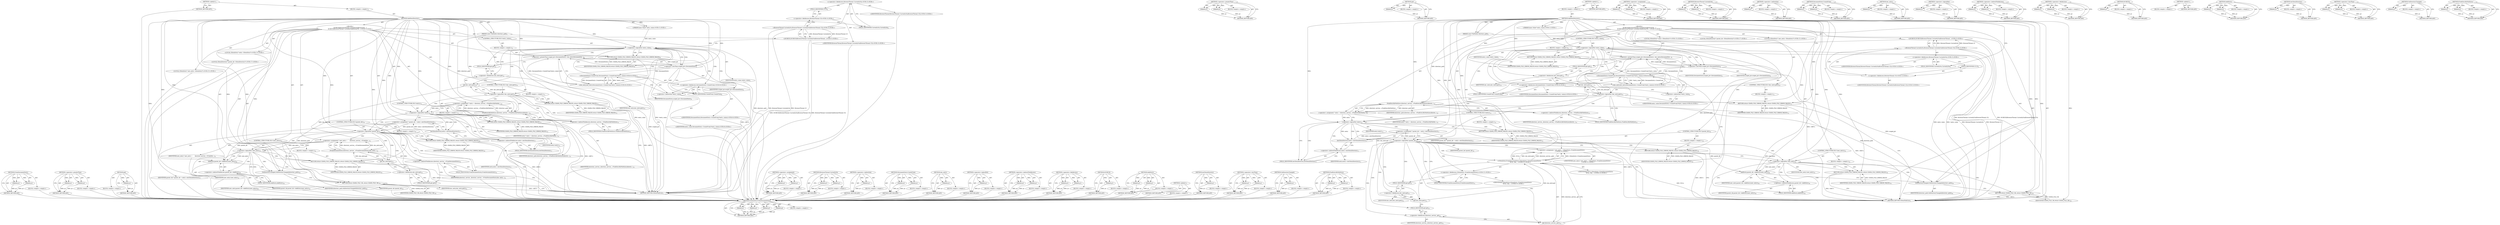 digraph "FindEntryByPathSync" {
vulnerable_193 [label=<(METHOD,GDataEntry.FromDocumentEntry)>];
vulnerable_194 [label=<(PARAM,p1)>];
vulnerable_195 [label=<(PARAM,p2)>];
vulnerable_196 [label=<(PARAM,p3)>];
vulnerable_197 [label=<(PARAM,p4)>];
vulnerable_198 [label=<(BLOCK,&lt;empty&gt;,&lt;empty&gt;)>];
vulnerable_199 [label=<(METHOD_RETURN,ANY)>];
vulnerable_147 [label=<(METHOD,&lt;operator&gt;.greaterThan)>];
vulnerable_148 [label=<(PARAM,p1)>];
vulnerable_149 [label=<(PARAM,p2)>];
vulnerable_150 [label=<(BLOCK,&lt;empty&gt;,&lt;empty&gt;)>];
vulnerable_151 [label=<(METHOD_RETURN,ANY)>];
vulnerable_170 [label=<(METHOD,get)>];
vulnerable_171 [label=<(PARAM,p1)>];
vulnerable_172 [label=<(BLOCK,&lt;empty&gt;,&lt;empty&gt;)>];
vulnerable_173 [label=<(METHOD_RETURN,ANY)>];
vulnerable_6 [label=<(METHOD,&lt;global&gt;)<SUB>1</SUB>>];
vulnerable_7 [label=<(BLOCK,&lt;empty&gt;,&lt;empty&gt;)<SUB>1</SUB>>];
vulnerable_8 [label=<(METHOD,AddNewDirectory)<SUB>1</SUB>>];
vulnerable_9 [label=<(PARAM,const FilePath&amp; directory_path)<SUB>2</SUB>>];
vulnerable_10 [label="<(PARAM,base::Value* entry_value)<SUB>2</SUB>>"];
vulnerable_11 [label="<(BLOCK,{
  DCHECK(BrowserThread::CurrentlyOn(BrowserTh...,{
  DCHECK(BrowserThread::CurrentlyOn(BrowserTh...)<SUB>2</SUB>>"];
vulnerable_12 [label="<(DCHECK,DCHECK(BrowserThread::CurrentlyOn(BrowserThread...)<SUB>3</SUB>>"];
vulnerable_13 [label="<(BrowserThread.CurrentlyOn,BrowserThread::CurrentlyOn(BrowserThread::UI))<SUB>3</SUB>>"];
vulnerable_14 [label="<(&lt;operator&gt;.fieldAccess,BrowserThread::CurrentlyOn)<SUB>3</SUB>>"];
vulnerable_15 [label="<(IDENTIFIER,BrowserThread,BrowserThread::CurrentlyOn(BrowserThread::UI))<SUB>3</SUB>>"];
vulnerable_16 [label=<(FIELD_IDENTIFIER,CurrentlyOn,CurrentlyOn)<SUB>3</SUB>>];
vulnerable_17 [label="<(&lt;operator&gt;.fieldAccess,BrowserThread::UI)<SUB>3</SUB>>"];
vulnerable_18 [label="<(IDENTIFIER,BrowserThread,BrowserThread::CurrentlyOn(BrowserThread::UI))<SUB>3</SUB>>"];
vulnerable_19 [label=<(FIELD_IDENTIFIER,UI,UI)<SUB>3</SUB>>];
vulnerable_20 [label=<(CONTROL_STRUCTURE,IF,if (!entry_value))<SUB>5</SUB>>];
vulnerable_21 [label=<(&lt;operator&gt;.logicalNot,!entry_value)<SUB>5</SUB>>];
vulnerable_22 [label=<(IDENTIFIER,entry_value,!entry_value)<SUB>5</SUB>>];
vulnerable_23 [label=<(BLOCK,&lt;empty&gt;,&lt;empty&gt;)<SUB>6</SUB>>];
vulnerable_24 [label=<(RETURN,return GDATA_FILE_ERROR_FAILED;,return GDATA_FILE_ERROR_FAILED;)<SUB>6</SUB>>];
vulnerable_25 [label=<(IDENTIFIER,GDATA_FILE_ERROR_FAILED,return GDATA_FILE_ERROR_FAILED;)<SUB>6</SUB>>];
vulnerable_26 [label=<(&lt;operator&gt;.greaterThan,scoped_ptr&lt;DocumentEntry&gt; doc_entry(DocumentEnt...)<SUB>8</SUB>>];
vulnerable_27 [label=<(&lt;operator&gt;.lessThan,scoped_ptr&lt;DocumentEntry)<SUB>8</SUB>>];
vulnerable_28 [label=<(IDENTIFIER,scoped_ptr,scoped_ptr&lt;DocumentEntry)<SUB>8</SUB>>];
vulnerable_29 [label=<(IDENTIFIER,DocumentEntry,scoped_ptr&lt;DocumentEntry)<SUB>8</SUB>>];
vulnerable_30 [label="<(doc_entry,doc_entry(DocumentEntry::CreateFrom(*entry_value)))<SUB>8</SUB>>"];
vulnerable_31 [label="<(DocumentEntry.CreateFrom,DocumentEntry::CreateFrom(*entry_value))<SUB>8</SUB>>"];
vulnerable_32 [label="<(&lt;operator&gt;.fieldAccess,DocumentEntry::CreateFrom)<SUB>8</SUB>>"];
vulnerable_33 [label="<(IDENTIFIER,DocumentEntry,DocumentEntry::CreateFrom(*entry_value))<SUB>8</SUB>>"];
vulnerable_34 [label=<(FIELD_IDENTIFIER,CreateFrom,CreateFrom)<SUB>8</SUB>>];
vulnerable_35 [label=<(&lt;operator&gt;.indirection,*entry_value)<SUB>8</SUB>>];
vulnerable_36 [label="<(IDENTIFIER,entry_value,DocumentEntry::CreateFrom(*entry_value))<SUB>8</SUB>>"];
vulnerable_37 [label=<(CONTROL_STRUCTURE,IF,if (!doc_entry.get()))<SUB>10</SUB>>];
vulnerable_38 [label=<(&lt;operator&gt;.logicalNot,!doc_entry.get())<SUB>10</SUB>>];
vulnerable_39 [label=<(get,doc_entry.get())<SUB>10</SUB>>];
vulnerable_40 [label=<(&lt;operator&gt;.fieldAccess,doc_entry.get)<SUB>10</SUB>>];
vulnerable_41 [label=<(IDENTIFIER,doc_entry,doc_entry.get())<SUB>10</SUB>>];
vulnerable_42 [label=<(FIELD_IDENTIFIER,get,get)<SUB>10</SUB>>];
vulnerable_43 [label=<(BLOCK,&lt;empty&gt;,&lt;empty&gt;)<SUB>11</SUB>>];
vulnerable_44 [label=<(RETURN,return GDATA_FILE_ERROR_FAILED;,return GDATA_FILE_ERROR_FAILED;)<SUB>11</SUB>>];
vulnerable_45 [label=<(IDENTIFIER,GDATA_FILE_ERROR_FAILED,return GDATA_FILE_ERROR_FAILED;)<SUB>11</SUB>>];
vulnerable_46 [label="<(LOCAL,GDataEntry* entry: GDataEntry*)<SUB>13</SUB>>"];
vulnerable_47 [label=<(&lt;operator&gt;.assignment,* entry = directory_service_-&gt;FindEntryByPathSy...)<SUB>13</SUB>>];
vulnerable_48 [label=<(IDENTIFIER,entry,* entry = directory_service_-&gt;FindEntryByPathSy...)<SUB>13</SUB>>];
vulnerable_49 [label=<(FindEntryByPathSync,directory_service_-&gt;FindEntryByPathSync(directo...)<SUB>13</SUB>>];
vulnerable_50 [label=<(&lt;operator&gt;.indirectFieldAccess,directory_service_-&gt;FindEntryByPathSync)<SUB>13</SUB>>];
vulnerable_51 [label=<(IDENTIFIER,directory_service_,directory_service_-&gt;FindEntryByPathSync(directo...)<SUB>13</SUB>>];
vulnerable_52 [label=<(FIELD_IDENTIFIER,FindEntryByPathSync,FindEntryByPathSync)<SUB>13</SUB>>];
vulnerable_53 [label=<(IDENTIFIER,directory_path,directory_service_-&gt;FindEntryByPathSync(directo...)<SUB>13</SUB>>];
vulnerable_54 [label=<(CONTROL_STRUCTURE,IF,if (!entry))<SUB>14</SUB>>];
vulnerable_55 [label=<(&lt;operator&gt;.logicalNot,!entry)<SUB>14</SUB>>];
vulnerable_56 [label=<(IDENTIFIER,entry,!entry)<SUB>14</SUB>>];
vulnerable_57 [label=<(BLOCK,&lt;empty&gt;,&lt;empty&gt;)<SUB>15</SUB>>];
vulnerable_58 [label=<(RETURN,return GDATA_FILE_ERROR_FAILED;,return GDATA_FILE_ERROR_FAILED;)<SUB>15</SUB>>];
vulnerable_59 [label=<(IDENTIFIER,GDATA_FILE_ERROR_FAILED,return GDATA_FILE_ERROR_FAILED;)<SUB>15</SUB>>];
vulnerable_60 [label="<(LOCAL,GDataDirectory* parent_dir: GDataDirectory*)<SUB>17</SUB>>"];
vulnerable_61 [label=<(&lt;operator&gt;.assignment,* parent_dir = entry-&gt;AsGDataDirectory())<SUB>17</SUB>>];
vulnerable_62 [label=<(IDENTIFIER,parent_dir,* parent_dir = entry-&gt;AsGDataDirectory())<SUB>17</SUB>>];
vulnerable_63 [label=<(AsGDataDirectory,entry-&gt;AsGDataDirectory())<SUB>17</SUB>>];
vulnerable_64 [label=<(&lt;operator&gt;.indirectFieldAccess,entry-&gt;AsGDataDirectory)<SUB>17</SUB>>];
vulnerable_65 [label=<(IDENTIFIER,entry,entry-&gt;AsGDataDirectory())<SUB>17</SUB>>];
vulnerable_66 [label=<(FIELD_IDENTIFIER,AsGDataDirectory,AsGDataDirectory)<SUB>17</SUB>>];
vulnerable_67 [label=<(CONTROL_STRUCTURE,IF,if (!parent_dir))<SUB>18</SUB>>];
vulnerable_68 [label=<(&lt;operator&gt;.logicalNot,!parent_dir)<SUB>18</SUB>>];
vulnerable_69 [label=<(IDENTIFIER,parent_dir,!parent_dir)<SUB>18</SUB>>];
vulnerable_70 [label=<(BLOCK,&lt;empty&gt;,&lt;empty&gt;)<SUB>19</SUB>>];
vulnerable_71 [label=<(RETURN,return GDATA_FILE_ERROR_FAILED;,return GDATA_FILE_ERROR_FAILED;)<SUB>19</SUB>>];
vulnerable_72 [label=<(IDENTIFIER,GDATA_FILE_ERROR_FAILED,return GDATA_FILE_ERROR_FAILED;)<SUB>19</SUB>>];
vulnerable_73 [label="<(LOCAL,GDataEntry* new_entry: GDataEntry*)<SUB>21</SUB>>"];
vulnerable_74 [label="<(&lt;operator&gt;.assignment,* new_entry = GDataEntry::FromDocumentEntry(
  ...)<SUB>21</SUB>>"];
vulnerable_75 [label="<(IDENTIFIER,new_entry,* new_entry = GDataEntry::FromDocumentEntry(
  ...)<SUB>21</SUB>>"];
vulnerable_76 [label="<(GDataEntry.FromDocumentEntry,GDataEntry::FromDocumentEntry(
      NULL, doc_...)<SUB>21</SUB>>"];
vulnerable_77 [label="<(&lt;operator&gt;.fieldAccess,GDataEntry::FromDocumentEntry)<SUB>21</SUB>>"];
vulnerable_78 [label="<(IDENTIFIER,GDataEntry,GDataEntry::FromDocumentEntry(
      NULL, doc_...)<SUB>21</SUB>>"];
vulnerable_79 [label=<(FIELD_IDENTIFIER,FromDocumentEntry,FromDocumentEntry)<SUB>21</SUB>>];
vulnerable_80 [label="<(IDENTIFIER,NULL,GDataEntry::FromDocumentEntry(
      NULL, doc_...)<SUB>22</SUB>>"];
vulnerable_81 [label=<(get,doc_entry.get())<SUB>22</SUB>>];
vulnerable_82 [label=<(&lt;operator&gt;.fieldAccess,doc_entry.get)<SUB>22</SUB>>];
vulnerable_83 [label=<(IDENTIFIER,doc_entry,doc_entry.get())<SUB>22</SUB>>];
vulnerable_84 [label=<(FIELD_IDENTIFIER,get,get)<SUB>22</SUB>>];
vulnerable_85 [label=<(get,directory_service_.get())<SUB>22</SUB>>];
vulnerable_86 [label=<(&lt;operator&gt;.fieldAccess,directory_service_.get)<SUB>22</SUB>>];
vulnerable_87 [label=<(IDENTIFIER,directory_service_,directory_service_.get())<SUB>22</SUB>>];
vulnerable_88 [label=<(FIELD_IDENTIFIER,get,get)<SUB>22</SUB>>];
vulnerable_89 [label=<(CONTROL_STRUCTURE,IF,if (!new_entry))<SUB>23</SUB>>];
vulnerable_90 [label=<(&lt;operator&gt;.logicalNot,!new_entry)<SUB>23</SUB>>];
vulnerable_91 [label=<(IDENTIFIER,new_entry,!new_entry)<SUB>23</SUB>>];
vulnerable_92 [label=<(BLOCK,&lt;empty&gt;,&lt;empty&gt;)<SUB>24</SUB>>];
vulnerable_93 [label=<(RETURN,return GDATA_FILE_ERROR_FAILED;,return GDATA_FILE_ERROR_FAILED;)<SUB>24</SUB>>];
vulnerable_94 [label=<(IDENTIFIER,GDATA_FILE_ERROR_FAILED,return GDATA_FILE_ERROR_FAILED;)<SUB>24</SUB>>];
vulnerable_95 [label=<(AddEntry,parent_dir-&gt;AddEntry(new_entry))<SUB>26</SUB>>];
vulnerable_96 [label=<(&lt;operator&gt;.indirectFieldAccess,parent_dir-&gt;AddEntry)<SUB>26</SUB>>];
vulnerable_97 [label=<(IDENTIFIER,parent_dir,parent_dir-&gt;AddEntry(new_entry))<SUB>26</SUB>>];
vulnerable_98 [label=<(FIELD_IDENTIFIER,AddEntry,AddEntry)<SUB>26</SUB>>];
vulnerable_99 [label=<(IDENTIFIER,new_entry,parent_dir-&gt;AddEntry(new_entry))<SUB>26</SUB>>];
vulnerable_100 [label=<(OnDirectoryChanged,OnDirectoryChanged(directory_path))<SUB>28</SUB>>];
vulnerable_101 [label=<(IDENTIFIER,directory_path,OnDirectoryChanged(directory_path))<SUB>28</SUB>>];
vulnerable_102 [label=<(RETURN,return GDATA_FILE_OK;,return GDATA_FILE_OK;)<SUB>29</SUB>>];
vulnerable_103 [label=<(IDENTIFIER,GDATA_FILE_OK,return GDATA_FILE_OK;)<SUB>29</SUB>>];
vulnerable_104 [label=<(METHOD_RETURN,GDataFileError)<SUB>1</SUB>>];
vulnerable_106 [label=<(METHOD_RETURN,ANY)<SUB>1</SUB>>];
vulnerable_174 [label=<(METHOD,&lt;operator&gt;.assignment)>];
vulnerable_175 [label=<(PARAM,p1)>];
vulnerable_176 [label=<(PARAM,p2)>];
vulnerable_177 [label=<(BLOCK,&lt;empty&gt;,&lt;empty&gt;)>];
vulnerable_178 [label=<(METHOD_RETURN,ANY)>];
vulnerable_133 [label=<(METHOD,BrowserThread.CurrentlyOn)>];
vulnerable_134 [label=<(PARAM,p1)>];
vulnerable_135 [label=<(PARAM,p2)>];
vulnerable_136 [label=<(BLOCK,&lt;empty&gt;,&lt;empty&gt;)>];
vulnerable_137 [label=<(METHOD_RETURN,ANY)>];
vulnerable_166 [label=<(METHOD,&lt;operator&gt;.indirection)>];
vulnerable_167 [label=<(PARAM,p1)>];
vulnerable_168 [label=<(BLOCK,&lt;empty&gt;,&lt;empty&gt;)>];
vulnerable_169 [label=<(METHOD_RETURN,ANY)>];
vulnerable_161 [label=<(METHOD,DocumentEntry.CreateFrom)>];
vulnerable_162 [label=<(PARAM,p1)>];
vulnerable_163 [label=<(PARAM,p2)>];
vulnerable_164 [label=<(BLOCK,&lt;empty&gt;,&lt;empty&gt;)>];
vulnerable_165 [label=<(METHOD_RETURN,ANY)>];
vulnerable_157 [label=<(METHOD,doc_entry)>];
vulnerable_158 [label=<(PARAM,p1)>];
vulnerable_159 [label=<(BLOCK,&lt;empty&gt;,&lt;empty&gt;)>];
vulnerable_160 [label=<(METHOD_RETURN,ANY)>];
vulnerable_143 [label=<(METHOD,&lt;operator&gt;.logicalNot)>];
vulnerable_144 [label=<(PARAM,p1)>];
vulnerable_145 [label=<(BLOCK,&lt;empty&gt;,&lt;empty&gt;)>];
vulnerable_146 [label=<(METHOD_RETURN,ANY)>];
vulnerable_184 [label=<(METHOD,&lt;operator&gt;.indirectFieldAccess)>];
vulnerable_185 [label=<(PARAM,p1)>];
vulnerable_186 [label=<(PARAM,p2)>];
vulnerable_187 [label=<(BLOCK,&lt;empty&gt;,&lt;empty&gt;)>];
vulnerable_188 [label=<(METHOD_RETURN,ANY)>];
vulnerable_138 [label=<(METHOD,&lt;operator&gt;.fieldAccess)>];
vulnerable_139 [label=<(PARAM,p1)>];
vulnerable_140 [label=<(PARAM,p2)>];
vulnerable_141 [label=<(BLOCK,&lt;empty&gt;,&lt;empty&gt;)>];
vulnerable_142 [label=<(METHOD_RETURN,ANY)>];
vulnerable_129 [label=<(METHOD,DCHECK)>];
vulnerable_130 [label=<(PARAM,p1)>];
vulnerable_131 [label=<(BLOCK,&lt;empty&gt;,&lt;empty&gt;)>];
vulnerable_132 [label=<(METHOD_RETURN,ANY)>];
vulnerable_123 [label=<(METHOD,&lt;global&gt;)<SUB>1</SUB>>];
vulnerable_124 [label=<(BLOCK,&lt;empty&gt;,&lt;empty&gt;)>];
vulnerable_125 [label=<(METHOD_RETURN,ANY)>];
vulnerable_200 [label=<(METHOD,AddEntry)>];
vulnerable_201 [label=<(PARAM,p1)>];
vulnerable_202 [label=<(PARAM,p2)>];
vulnerable_203 [label=<(BLOCK,&lt;empty&gt;,&lt;empty&gt;)>];
vulnerable_204 [label=<(METHOD_RETURN,ANY)>];
vulnerable_189 [label=<(METHOD,AsGDataDirectory)>];
vulnerable_190 [label=<(PARAM,p1)>];
vulnerable_191 [label=<(BLOCK,&lt;empty&gt;,&lt;empty&gt;)>];
vulnerable_192 [label=<(METHOD_RETURN,ANY)>];
vulnerable_152 [label=<(METHOD,&lt;operator&gt;.lessThan)>];
vulnerable_153 [label=<(PARAM,p1)>];
vulnerable_154 [label=<(PARAM,p2)>];
vulnerable_155 [label=<(BLOCK,&lt;empty&gt;,&lt;empty&gt;)>];
vulnerable_156 [label=<(METHOD_RETURN,ANY)>];
vulnerable_205 [label=<(METHOD,OnDirectoryChanged)>];
vulnerable_206 [label=<(PARAM,p1)>];
vulnerable_207 [label=<(BLOCK,&lt;empty&gt;,&lt;empty&gt;)>];
vulnerable_208 [label=<(METHOD_RETURN,ANY)>];
vulnerable_179 [label=<(METHOD,FindEntryByPathSync)>];
vulnerable_180 [label=<(PARAM,p1)>];
vulnerable_181 [label=<(PARAM,p2)>];
vulnerable_182 [label=<(BLOCK,&lt;empty&gt;,&lt;empty&gt;)>];
vulnerable_183 [label=<(METHOD_RETURN,ANY)>];
fixed_188 [label=<(METHOD,FromDocumentEntry)>];
fixed_189 [label=<(PARAM,p1)>];
fixed_190 [label=<(PARAM,p2)>];
fixed_191 [label=<(BLOCK,&lt;empty&gt;,&lt;empty&gt;)>];
fixed_192 [label=<(METHOD_RETURN,ANY)>];
fixed_142 [label=<(METHOD,&lt;operator&gt;.greaterThan)>];
fixed_143 [label=<(PARAM,p1)>];
fixed_144 [label=<(PARAM,p2)>];
fixed_145 [label=<(BLOCK,&lt;empty&gt;,&lt;empty&gt;)>];
fixed_146 [label=<(METHOD_RETURN,ANY)>];
fixed_165 [label=<(METHOD,get)>];
fixed_166 [label=<(PARAM,p1)>];
fixed_167 [label=<(BLOCK,&lt;empty&gt;,&lt;empty&gt;)>];
fixed_168 [label=<(METHOD_RETURN,ANY)>];
fixed_6 [label=<(METHOD,&lt;global&gt;)<SUB>1</SUB>>];
fixed_7 [label=<(BLOCK,&lt;empty&gt;,&lt;empty&gt;)<SUB>1</SUB>>];
fixed_8 [label=<(METHOD,AddNewDirectory)<SUB>1</SUB>>];
fixed_9 [label=<(PARAM,const FilePath&amp; directory_path)<SUB>2</SUB>>];
fixed_10 [label="<(PARAM,base::Value* entry_value)<SUB>2</SUB>>"];
fixed_11 [label="<(BLOCK,{
  DCHECK(BrowserThread::CurrentlyOn(BrowserTh...,{
  DCHECK(BrowserThread::CurrentlyOn(BrowserTh...)<SUB>2</SUB>>"];
fixed_12 [label="<(DCHECK,DCHECK(BrowserThread::CurrentlyOn(BrowserThread...)<SUB>3</SUB>>"];
fixed_13 [label="<(BrowserThread.CurrentlyOn,BrowserThread::CurrentlyOn(BrowserThread::UI))<SUB>3</SUB>>"];
fixed_14 [label="<(&lt;operator&gt;.fieldAccess,BrowserThread::CurrentlyOn)<SUB>3</SUB>>"];
fixed_15 [label="<(IDENTIFIER,BrowserThread,BrowserThread::CurrentlyOn(BrowserThread::UI))<SUB>3</SUB>>"];
fixed_16 [label=<(FIELD_IDENTIFIER,CurrentlyOn,CurrentlyOn)<SUB>3</SUB>>];
fixed_17 [label="<(&lt;operator&gt;.fieldAccess,BrowserThread::UI)<SUB>3</SUB>>"];
fixed_18 [label="<(IDENTIFIER,BrowserThread,BrowserThread::CurrentlyOn(BrowserThread::UI))<SUB>3</SUB>>"];
fixed_19 [label=<(FIELD_IDENTIFIER,UI,UI)<SUB>3</SUB>>];
fixed_20 [label=<(CONTROL_STRUCTURE,IF,if (!entry_value))<SUB>5</SUB>>];
fixed_21 [label=<(&lt;operator&gt;.logicalNot,!entry_value)<SUB>5</SUB>>];
fixed_22 [label=<(IDENTIFIER,entry_value,!entry_value)<SUB>5</SUB>>];
fixed_23 [label=<(BLOCK,&lt;empty&gt;,&lt;empty&gt;)<SUB>6</SUB>>];
fixed_24 [label=<(RETURN,return GDATA_FILE_ERROR_FAILED;,return GDATA_FILE_ERROR_FAILED;)<SUB>6</SUB>>];
fixed_25 [label=<(IDENTIFIER,GDATA_FILE_ERROR_FAILED,return GDATA_FILE_ERROR_FAILED;)<SUB>6</SUB>>];
fixed_26 [label=<(&lt;operator&gt;.greaterThan,scoped_ptr&lt;DocumentEntry&gt; doc_entry(DocumentEnt...)<SUB>8</SUB>>];
fixed_27 [label=<(&lt;operator&gt;.lessThan,scoped_ptr&lt;DocumentEntry)<SUB>8</SUB>>];
fixed_28 [label=<(IDENTIFIER,scoped_ptr,scoped_ptr&lt;DocumentEntry)<SUB>8</SUB>>];
fixed_29 [label=<(IDENTIFIER,DocumentEntry,scoped_ptr&lt;DocumentEntry)<SUB>8</SUB>>];
fixed_30 [label="<(doc_entry,doc_entry(DocumentEntry::CreateFrom(*entry_value)))<SUB>8</SUB>>"];
fixed_31 [label="<(DocumentEntry.CreateFrom,DocumentEntry::CreateFrom(*entry_value))<SUB>8</SUB>>"];
fixed_32 [label="<(&lt;operator&gt;.fieldAccess,DocumentEntry::CreateFrom)<SUB>8</SUB>>"];
fixed_33 [label="<(IDENTIFIER,DocumentEntry,DocumentEntry::CreateFrom(*entry_value))<SUB>8</SUB>>"];
fixed_34 [label=<(FIELD_IDENTIFIER,CreateFrom,CreateFrom)<SUB>8</SUB>>];
fixed_35 [label=<(&lt;operator&gt;.indirection,*entry_value)<SUB>8</SUB>>];
fixed_36 [label="<(IDENTIFIER,entry_value,DocumentEntry::CreateFrom(*entry_value))<SUB>8</SUB>>"];
fixed_37 [label=<(CONTROL_STRUCTURE,IF,if (!doc_entry.get()))<SUB>10</SUB>>];
fixed_38 [label=<(&lt;operator&gt;.logicalNot,!doc_entry.get())<SUB>10</SUB>>];
fixed_39 [label=<(get,doc_entry.get())<SUB>10</SUB>>];
fixed_40 [label=<(&lt;operator&gt;.fieldAccess,doc_entry.get)<SUB>10</SUB>>];
fixed_41 [label=<(IDENTIFIER,doc_entry,doc_entry.get())<SUB>10</SUB>>];
fixed_42 [label=<(FIELD_IDENTIFIER,get,get)<SUB>10</SUB>>];
fixed_43 [label=<(BLOCK,&lt;empty&gt;,&lt;empty&gt;)<SUB>11</SUB>>];
fixed_44 [label=<(RETURN,return GDATA_FILE_ERROR_FAILED;,return GDATA_FILE_ERROR_FAILED;)<SUB>11</SUB>>];
fixed_45 [label=<(IDENTIFIER,GDATA_FILE_ERROR_FAILED,return GDATA_FILE_ERROR_FAILED;)<SUB>11</SUB>>];
fixed_46 [label="<(LOCAL,GDataEntry* entry: GDataEntry*)<SUB>13</SUB>>"];
fixed_47 [label=<(&lt;operator&gt;.assignment,* entry = directory_service_-&gt;FindEntryByPathSy...)<SUB>13</SUB>>];
fixed_48 [label=<(IDENTIFIER,entry,* entry = directory_service_-&gt;FindEntryByPathSy...)<SUB>13</SUB>>];
fixed_49 [label=<(FindEntryByPathSync,directory_service_-&gt;FindEntryByPathSync(directo...)<SUB>13</SUB>>];
fixed_50 [label=<(&lt;operator&gt;.indirectFieldAccess,directory_service_-&gt;FindEntryByPathSync)<SUB>13</SUB>>];
fixed_51 [label=<(IDENTIFIER,directory_service_,directory_service_-&gt;FindEntryByPathSync(directo...)<SUB>13</SUB>>];
fixed_52 [label=<(FIELD_IDENTIFIER,FindEntryByPathSync,FindEntryByPathSync)<SUB>13</SUB>>];
fixed_53 [label=<(IDENTIFIER,directory_path,directory_service_-&gt;FindEntryByPathSync(directo...)<SUB>13</SUB>>];
fixed_54 [label=<(CONTROL_STRUCTURE,IF,if (!entry))<SUB>14</SUB>>];
fixed_55 [label=<(&lt;operator&gt;.logicalNot,!entry)<SUB>14</SUB>>];
fixed_56 [label=<(IDENTIFIER,entry,!entry)<SUB>14</SUB>>];
fixed_57 [label=<(BLOCK,&lt;empty&gt;,&lt;empty&gt;)<SUB>15</SUB>>];
fixed_58 [label=<(RETURN,return GDATA_FILE_ERROR_FAILED;,return GDATA_FILE_ERROR_FAILED;)<SUB>15</SUB>>];
fixed_59 [label=<(IDENTIFIER,GDATA_FILE_ERROR_FAILED,return GDATA_FILE_ERROR_FAILED;)<SUB>15</SUB>>];
fixed_60 [label="<(LOCAL,GDataDirectory* parent_dir: GDataDirectory*)<SUB>17</SUB>>"];
fixed_61 [label=<(&lt;operator&gt;.assignment,* parent_dir = entry-&gt;AsGDataDirectory())<SUB>17</SUB>>];
fixed_62 [label=<(IDENTIFIER,parent_dir,* parent_dir = entry-&gt;AsGDataDirectory())<SUB>17</SUB>>];
fixed_63 [label=<(AsGDataDirectory,entry-&gt;AsGDataDirectory())<SUB>17</SUB>>];
fixed_64 [label=<(&lt;operator&gt;.indirectFieldAccess,entry-&gt;AsGDataDirectory)<SUB>17</SUB>>];
fixed_65 [label=<(IDENTIFIER,entry,entry-&gt;AsGDataDirectory())<SUB>17</SUB>>];
fixed_66 [label=<(FIELD_IDENTIFIER,AsGDataDirectory,AsGDataDirectory)<SUB>17</SUB>>];
fixed_67 [label=<(CONTROL_STRUCTURE,IF,if (!parent_dir))<SUB>18</SUB>>];
fixed_68 [label=<(&lt;operator&gt;.logicalNot,!parent_dir)<SUB>18</SUB>>];
fixed_69 [label=<(IDENTIFIER,parent_dir,!parent_dir)<SUB>18</SUB>>];
fixed_70 [label=<(BLOCK,&lt;empty&gt;,&lt;empty&gt;)<SUB>19</SUB>>];
fixed_71 [label=<(RETURN,return GDATA_FILE_ERROR_FAILED;,return GDATA_FILE_ERROR_FAILED;)<SUB>19</SUB>>];
fixed_72 [label=<(IDENTIFIER,GDATA_FILE_ERROR_FAILED,return GDATA_FILE_ERROR_FAILED;)<SUB>19</SUB>>];
fixed_73 [label="<(LOCAL,GDataEntry* new_entry: GDataEntry*)<SUB>21</SUB>>"];
fixed_74 [label=<(&lt;operator&gt;.assignment,* new_entry =
      directory_service_-&gt;FromDoc...)<SUB>21</SUB>>];
fixed_75 [label=<(IDENTIFIER,new_entry,* new_entry =
      directory_service_-&gt;FromDoc...)<SUB>21</SUB>>];
fixed_76 [label=<(FromDocumentEntry,directory_service_-&gt;FromDocumentEntry(doc_entry...)<SUB>22</SUB>>];
fixed_77 [label=<(&lt;operator&gt;.indirectFieldAccess,directory_service_-&gt;FromDocumentEntry)<SUB>22</SUB>>];
fixed_78 [label=<(IDENTIFIER,directory_service_,directory_service_-&gt;FromDocumentEntry(doc_entry...)<SUB>22</SUB>>];
fixed_79 [label=<(FIELD_IDENTIFIER,FromDocumentEntry,FromDocumentEntry)<SUB>22</SUB>>];
fixed_80 [label=<(get,doc_entry.get())<SUB>22</SUB>>];
fixed_81 [label=<(&lt;operator&gt;.fieldAccess,doc_entry.get)<SUB>22</SUB>>];
fixed_82 [label=<(IDENTIFIER,doc_entry,doc_entry.get())<SUB>22</SUB>>];
fixed_83 [label=<(FIELD_IDENTIFIER,get,get)<SUB>22</SUB>>];
fixed_84 [label=<(CONTROL_STRUCTURE,IF,if (!new_entry))<SUB>23</SUB>>];
fixed_85 [label=<(&lt;operator&gt;.logicalNot,!new_entry)<SUB>23</SUB>>];
fixed_86 [label=<(IDENTIFIER,new_entry,!new_entry)<SUB>23</SUB>>];
fixed_87 [label=<(BLOCK,&lt;empty&gt;,&lt;empty&gt;)<SUB>24</SUB>>];
fixed_88 [label=<(RETURN,return GDATA_FILE_ERROR_FAILED;,return GDATA_FILE_ERROR_FAILED;)<SUB>24</SUB>>];
fixed_89 [label=<(IDENTIFIER,GDATA_FILE_ERROR_FAILED,return GDATA_FILE_ERROR_FAILED;)<SUB>24</SUB>>];
fixed_90 [label=<(AddEntry,parent_dir-&gt;AddEntry(new_entry))<SUB>26</SUB>>];
fixed_91 [label=<(&lt;operator&gt;.indirectFieldAccess,parent_dir-&gt;AddEntry)<SUB>26</SUB>>];
fixed_92 [label=<(IDENTIFIER,parent_dir,parent_dir-&gt;AddEntry(new_entry))<SUB>26</SUB>>];
fixed_93 [label=<(FIELD_IDENTIFIER,AddEntry,AddEntry)<SUB>26</SUB>>];
fixed_94 [label=<(IDENTIFIER,new_entry,parent_dir-&gt;AddEntry(new_entry))<SUB>26</SUB>>];
fixed_95 [label=<(OnDirectoryChanged,OnDirectoryChanged(directory_path))<SUB>28</SUB>>];
fixed_96 [label=<(IDENTIFIER,directory_path,OnDirectoryChanged(directory_path))<SUB>28</SUB>>];
fixed_97 [label=<(RETURN,return GDATA_FILE_OK;,return GDATA_FILE_OK;)<SUB>29</SUB>>];
fixed_98 [label=<(IDENTIFIER,GDATA_FILE_OK,return GDATA_FILE_OK;)<SUB>29</SUB>>];
fixed_99 [label=<(METHOD_RETURN,GDataFileError)<SUB>1</SUB>>];
fixed_101 [label=<(METHOD_RETURN,ANY)<SUB>1</SUB>>];
fixed_169 [label=<(METHOD,&lt;operator&gt;.assignment)>];
fixed_170 [label=<(PARAM,p1)>];
fixed_171 [label=<(PARAM,p2)>];
fixed_172 [label=<(BLOCK,&lt;empty&gt;,&lt;empty&gt;)>];
fixed_173 [label=<(METHOD_RETURN,ANY)>];
fixed_128 [label=<(METHOD,BrowserThread.CurrentlyOn)>];
fixed_129 [label=<(PARAM,p1)>];
fixed_130 [label=<(PARAM,p2)>];
fixed_131 [label=<(BLOCK,&lt;empty&gt;,&lt;empty&gt;)>];
fixed_132 [label=<(METHOD_RETURN,ANY)>];
fixed_161 [label=<(METHOD,&lt;operator&gt;.indirection)>];
fixed_162 [label=<(PARAM,p1)>];
fixed_163 [label=<(BLOCK,&lt;empty&gt;,&lt;empty&gt;)>];
fixed_164 [label=<(METHOD_RETURN,ANY)>];
fixed_156 [label=<(METHOD,DocumentEntry.CreateFrom)>];
fixed_157 [label=<(PARAM,p1)>];
fixed_158 [label=<(PARAM,p2)>];
fixed_159 [label=<(BLOCK,&lt;empty&gt;,&lt;empty&gt;)>];
fixed_160 [label=<(METHOD_RETURN,ANY)>];
fixed_152 [label=<(METHOD,doc_entry)>];
fixed_153 [label=<(PARAM,p1)>];
fixed_154 [label=<(BLOCK,&lt;empty&gt;,&lt;empty&gt;)>];
fixed_155 [label=<(METHOD_RETURN,ANY)>];
fixed_138 [label=<(METHOD,&lt;operator&gt;.logicalNot)>];
fixed_139 [label=<(PARAM,p1)>];
fixed_140 [label=<(BLOCK,&lt;empty&gt;,&lt;empty&gt;)>];
fixed_141 [label=<(METHOD_RETURN,ANY)>];
fixed_179 [label=<(METHOD,&lt;operator&gt;.indirectFieldAccess)>];
fixed_180 [label=<(PARAM,p1)>];
fixed_181 [label=<(PARAM,p2)>];
fixed_182 [label=<(BLOCK,&lt;empty&gt;,&lt;empty&gt;)>];
fixed_183 [label=<(METHOD_RETURN,ANY)>];
fixed_133 [label=<(METHOD,&lt;operator&gt;.fieldAccess)>];
fixed_134 [label=<(PARAM,p1)>];
fixed_135 [label=<(PARAM,p2)>];
fixed_136 [label=<(BLOCK,&lt;empty&gt;,&lt;empty&gt;)>];
fixed_137 [label=<(METHOD_RETURN,ANY)>];
fixed_124 [label=<(METHOD,DCHECK)>];
fixed_125 [label=<(PARAM,p1)>];
fixed_126 [label=<(BLOCK,&lt;empty&gt;,&lt;empty&gt;)>];
fixed_127 [label=<(METHOD_RETURN,ANY)>];
fixed_118 [label=<(METHOD,&lt;global&gt;)<SUB>1</SUB>>];
fixed_119 [label=<(BLOCK,&lt;empty&gt;,&lt;empty&gt;)>];
fixed_120 [label=<(METHOD_RETURN,ANY)>];
fixed_193 [label=<(METHOD,AddEntry)>];
fixed_194 [label=<(PARAM,p1)>];
fixed_195 [label=<(PARAM,p2)>];
fixed_196 [label=<(BLOCK,&lt;empty&gt;,&lt;empty&gt;)>];
fixed_197 [label=<(METHOD_RETURN,ANY)>];
fixed_184 [label=<(METHOD,AsGDataDirectory)>];
fixed_185 [label=<(PARAM,p1)>];
fixed_186 [label=<(BLOCK,&lt;empty&gt;,&lt;empty&gt;)>];
fixed_187 [label=<(METHOD_RETURN,ANY)>];
fixed_147 [label=<(METHOD,&lt;operator&gt;.lessThan)>];
fixed_148 [label=<(PARAM,p1)>];
fixed_149 [label=<(PARAM,p2)>];
fixed_150 [label=<(BLOCK,&lt;empty&gt;,&lt;empty&gt;)>];
fixed_151 [label=<(METHOD_RETURN,ANY)>];
fixed_198 [label=<(METHOD,OnDirectoryChanged)>];
fixed_199 [label=<(PARAM,p1)>];
fixed_200 [label=<(BLOCK,&lt;empty&gt;,&lt;empty&gt;)>];
fixed_201 [label=<(METHOD_RETURN,ANY)>];
fixed_174 [label=<(METHOD,FindEntryByPathSync)>];
fixed_175 [label=<(PARAM,p1)>];
fixed_176 [label=<(PARAM,p2)>];
fixed_177 [label=<(BLOCK,&lt;empty&gt;,&lt;empty&gt;)>];
fixed_178 [label=<(METHOD_RETURN,ANY)>];
vulnerable_193 -> vulnerable_194  [key=0, label="AST: "];
vulnerable_193 -> vulnerable_194  [key=1, label="DDG: "];
vulnerable_193 -> vulnerable_198  [key=0, label="AST: "];
vulnerable_193 -> vulnerable_195  [key=0, label="AST: "];
vulnerable_193 -> vulnerable_195  [key=1, label="DDG: "];
vulnerable_193 -> vulnerable_199  [key=0, label="AST: "];
vulnerable_193 -> vulnerable_199  [key=1, label="CFG: "];
vulnerable_193 -> vulnerable_196  [key=0, label="AST: "];
vulnerable_193 -> vulnerable_196  [key=1, label="DDG: "];
vulnerable_193 -> vulnerable_197  [key=0, label="AST: "];
vulnerable_193 -> vulnerable_197  [key=1, label="DDG: "];
vulnerable_194 -> vulnerable_199  [key=0, label="DDG: p1"];
vulnerable_195 -> vulnerable_199  [key=0, label="DDG: p2"];
vulnerable_196 -> vulnerable_199  [key=0, label="DDG: p3"];
vulnerable_197 -> vulnerable_199  [key=0, label="DDG: p4"];
vulnerable_147 -> vulnerable_148  [key=0, label="AST: "];
vulnerable_147 -> vulnerable_148  [key=1, label="DDG: "];
vulnerable_147 -> vulnerable_150  [key=0, label="AST: "];
vulnerable_147 -> vulnerable_149  [key=0, label="AST: "];
vulnerable_147 -> vulnerable_149  [key=1, label="DDG: "];
vulnerable_147 -> vulnerable_151  [key=0, label="AST: "];
vulnerable_147 -> vulnerable_151  [key=1, label="CFG: "];
vulnerable_148 -> vulnerable_151  [key=0, label="DDG: p1"];
vulnerable_149 -> vulnerable_151  [key=0, label="DDG: p2"];
vulnerable_170 -> vulnerable_171  [key=0, label="AST: "];
vulnerable_170 -> vulnerable_171  [key=1, label="DDG: "];
vulnerable_170 -> vulnerable_172  [key=0, label="AST: "];
vulnerable_170 -> vulnerable_173  [key=0, label="AST: "];
vulnerable_170 -> vulnerable_173  [key=1, label="CFG: "];
vulnerable_171 -> vulnerable_173  [key=0, label="DDG: p1"];
vulnerable_6 -> vulnerable_7  [key=0, label="AST: "];
vulnerable_6 -> vulnerable_106  [key=0, label="AST: "];
vulnerable_6 -> vulnerable_106  [key=1, label="CFG: "];
vulnerable_7 -> vulnerable_8  [key=0, label="AST: "];
vulnerable_8 -> vulnerable_9  [key=0, label="AST: "];
vulnerable_8 -> vulnerable_9  [key=1, label="DDG: "];
vulnerable_8 -> vulnerable_10  [key=0, label="AST: "];
vulnerable_8 -> vulnerable_10  [key=1, label="DDG: "];
vulnerable_8 -> vulnerable_11  [key=0, label="AST: "];
vulnerable_8 -> vulnerable_104  [key=0, label="AST: "];
vulnerable_8 -> vulnerable_16  [key=0, label="CFG: "];
vulnerable_8 -> vulnerable_102  [key=0, label="DDG: "];
vulnerable_8 -> vulnerable_95  [key=0, label="DDG: "];
vulnerable_8 -> vulnerable_100  [key=0, label="DDG: "];
vulnerable_8 -> vulnerable_103  [key=0, label="DDG: "];
vulnerable_8 -> vulnerable_21  [key=0, label="DDG: "];
vulnerable_8 -> vulnerable_24  [key=0, label="DDG: "];
vulnerable_8 -> vulnerable_27  [key=0, label="DDG: "];
vulnerable_8 -> vulnerable_44  [key=0, label="DDG: "];
vulnerable_8 -> vulnerable_49  [key=0, label="DDG: "];
vulnerable_8 -> vulnerable_55  [key=0, label="DDG: "];
vulnerable_8 -> vulnerable_58  [key=0, label="DDG: "];
vulnerable_8 -> vulnerable_68  [key=0, label="DDG: "];
vulnerable_8 -> vulnerable_71  [key=0, label="DDG: "];
vulnerable_8 -> vulnerable_76  [key=0, label="DDG: "];
vulnerable_8 -> vulnerable_90  [key=0, label="DDG: "];
vulnerable_8 -> vulnerable_93  [key=0, label="DDG: "];
vulnerable_8 -> vulnerable_25  [key=0, label="DDG: "];
vulnerable_8 -> vulnerable_45  [key=0, label="DDG: "];
vulnerable_8 -> vulnerable_59  [key=0, label="DDG: "];
vulnerable_8 -> vulnerable_72  [key=0, label="DDG: "];
vulnerable_8 -> vulnerable_94  [key=0, label="DDG: "];
vulnerable_9 -> vulnerable_104  [key=0, label="DDG: directory_path"];
vulnerable_9 -> vulnerable_49  [key=0, label="DDG: directory_path"];
vulnerable_10 -> vulnerable_21  [key=0, label="DDG: entry_value"];
vulnerable_11 -> vulnerable_12  [key=0, label="AST: "];
vulnerable_11 -> vulnerable_20  [key=0, label="AST: "];
vulnerable_11 -> vulnerable_26  [key=0, label="AST: "];
vulnerable_11 -> vulnerable_37  [key=0, label="AST: "];
vulnerable_11 -> vulnerable_46  [key=0, label="AST: "];
vulnerable_11 -> vulnerable_47  [key=0, label="AST: "];
vulnerable_11 -> vulnerable_54  [key=0, label="AST: "];
vulnerable_11 -> vulnerable_60  [key=0, label="AST: "];
vulnerable_11 -> vulnerable_61  [key=0, label="AST: "];
vulnerable_11 -> vulnerable_67  [key=0, label="AST: "];
vulnerable_11 -> vulnerable_73  [key=0, label="AST: "];
vulnerable_11 -> vulnerable_74  [key=0, label="AST: "];
vulnerable_11 -> vulnerable_89  [key=0, label="AST: "];
vulnerable_11 -> vulnerable_95  [key=0, label="AST: "];
vulnerable_11 -> vulnerable_100  [key=0, label="AST: "];
vulnerable_11 -> vulnerable_102  [key=0, label="AST: "];
vulnerable_12 -> vulnerable_13  [key=0, label="AST: "];
vulnerable_12 -> vulnerable_21  [key=0, label="CFG: "];
vulnerable_12 -> vulnerable_104  [key=0, label="DDG: BrowserThread::CurrentlyOn(BrowserThread::UI)"];
vulnerable_12 -> vulnerable_104  [key=1, label="DDG: DCHECK(BrowserThread::CurrentlyOn(BrowserThread::UI))"];
vulnerable_13 -> vulnerable_14  [key=0, label="AST: "];
vulnerable_13 -> vulnerable_17  [key=0, label="AST: "];
vulnerable_13 -> vulnerable_12  [key=0, label="CFG: "];
vulnerable_13 -> vulnerable_12  [key=1, label="DDG: BrowserThread::CurrentlyOn"];
vulnerable_13 -> vulnerable_12  [key=2, label="DDG: BrowserThread::UI"];
vulnerable_13 -> vulnerable_104  [key=0, label="DDG: BrowserThread::CurrentlyOn"];
vulnerable_13 -> vulnerable_104  [key=1, label="DDG: BrowserThread::UI"];
vulnerable_14 -> vulnerable_15  [key=0, label="AST: "];
vulnerable_14 -> vulnerable_16  [key=0, label="AST: "];
vulnerable_14 -> vulnerable_19  [key=0, label="CFG: "];
vulnerable_16 -> vulnerable_14  [key=0, label="CFG: "];
vulnerable_17 -> vulnerable_18  [key=0, label="AST: "];
vulnerable_17 -> vulnerable_19  [key=0, label="AST: "];
vulnerable_17 -> vulnerable_13  [key=0, label="CFG: "];
vulnerable_19 -> vulnerable_17  [key=0, label="CFG: "];
vulnerable_20 -> vulnerable_21  [key=0, label="AST: "];
vulnerable_20 -> vulnerable_23  [key=0, label="AST: "];
vulnerable_21 -> vulnerable_22  [key=0, label="AST: "];
vulnerable_21 -> vulnerable_24  [key=0, label="CFG: "];
vulnerable_21 -> vulnerable_24  [key=1, label="CDG: "];
vulnerable_21 -> vulnerable_27  [key=0, label="CFG: "];
vulnerable_21 -> vulnerable_27  [key=1, label="CDG: "];
vulnerable_21 -> vulnerable_104  [key=0, label="DDG: entry_value"];
vulnerable_21 -> vulnerable_104  [key=1, label="DDG: !entry_value"];
vulnerable_21 -> vulnerable_30  [key=0, label="CDG: "];
vulnerable_21 -> vulnerable_34  [key=0, label="CDG: "];
vulnerable_21 -> vulnerable_32  [key=0, label="CDG: "];
vulnerable_21 -> vulnerable_26  [key=0, label="CDG: "];
vulnerable_21 -> vulnerable_42  [key=0, label="CDG: "];
vulnerable_21 -> vulnerable_38  [key=0, label="CDG: "];
vulnerable_21 -> vulnerable_40  [key=0, label="CDG: "];
vulnerable_21 -> vulnerable_35  [key=0, label="CDG: "];
vulnerable_21 -> vulnerable_39  [key=0, label="CDG: "];
vulnerable_21 -> vulnerable_31  [key=0, label="CDG: "];
vulnerable_23 -> vulnerable_24  [key=0, label="AST: "];
vulnerable_24 -> vulnerable_25  [key=0, label="AST: "];
vulnerable_24 -> vulnerable_104  [key=0, label="CFG: "];
vulnerable_24 -> vulnerable_104  [key=1, label="DDG: &lt;RET&gt;"];
vulnerable_25 -> vulnerable_24  [key=0, label="DDG: GDATA_FILE_ERROR_FAILED"];
vulnerable_26 -> vulnerable_27  [key=0, label="AST: "];
vulnerable_26 -> vulnerable_30  [key=0, label="AST: "];
vulnerable_26 -> vulnerable_42  [key=0, label="CFG: "];
vulnerable_27 -> vulnerable_28  [key=0, label="AST: "];
vulnerable_27 -> vulnerable_29  [key=0, label="AST: "];
vulnerable_27 -> vulnerable_34  [key=0, label="CFG: "];
vulnerable_27 -> vulnerable_104  [key=0, label="DDG: scoped_ptr"];
vulnerable_27 -> vulnerable_26  [key=0, label="DDG: scoped_ptr"];
vulnerable_27 -> vulnerable_26  [key=1, label="DDG: DocumentEntry"];
vulnerable_27 -> vulnerable_31  [key=0, label="DDG: DocumentEntry"];
vulnerable_30 -> vulnerable_31  [key=0, label="AST: "];
vulnerable_30 -> vulnerable_26  [key=0, label="CFG: "];
vulnerable_30 -> vulnerable_26  [key=1, label="DDG: DocumentEntry::CreateFrom(*entry_value)"];
vulnerable_31 -> vulnerable_32  [key=0, label="AST: "];
vulnerable_31 -> vulnerable_35  [key=0, label="AST: "];
vulnerable_31 -> vulnerable_30  [key=0, label="CFG: "];
vulnerable_31 -> vulnerable_30  [key=1, label="DDG: DocumentEntry::CreateFrom"];
vulnerable_31 -> vulnerable_30  [key=2, label="DDG: *entry_value"];
vulnerable_32 -> vulnerable_33  [key=0, label="AST: "];
vulnerable_32 -> vulnerable_34  [key=0, label="AST: "];
vulnerable_32 -> vulnerable_35  [key=0, label="CFG: "];
vulnerable_34 -> vulnerable_32  [key=0, label="CFG: "];
vulnerable_35 -> vulnerable_36  [key=0, label="AST: "];
vulnerable_35 -> vulnerable_31  [key=0, label="CFG: "];
vulnerable_37 -> vulnerable_38  [key=0, label="AST: "];
vulnerable_37 -> vulnerable_43  [key=0, label="AST: "];
vulnerable_38 -> vulnerable_39  [key=0, label="AST: "];
vulnerable_38 -> vulnerable_44  [key=0, label="CFG: "];
vulnerable_38 -> vulnerable_44  [key=1, label="CDG: "];
vulnerable_38 -> vulnerable_52  [key=0, label="CFG: "];
vulnerable_38 -> vulnerable_52  [key=1, label="CDG: "];
vulnerable_38 -> vulnerable_47  [key=0, label="CDG: "];
vulnerable_38 -> vulnerable_49  [key=0, label="CDG: "];
vulnerable_38 -> vulnerable_50  [key=0, label="CDG: "];
vulnerable_38 -> vulnerable_55  [key=0, label="CDG: "];
vulnerable_39 -> vulnerable_40  [key=0, label="AST: "];
vulnerable_39 -> vulnerable_38  [key=0, label="CFG: "];
vulnerable_39 -> vulnerable_38  [key=1, label="DDG: doc_entry.get"];
vulnerable_39 -> vulnerable_81  [key=0, label="DDG: doc_entry.get"];
vulnerable_40 -> vulnerable_41  [key=0, label="AST: "];
vulnerable_40 -> vulnerable_42  [key=0, label="AST: "];
vulnerable_40 -> vulnerable_39  [key=0, label="CFG: "];
vulnerable_42 -> vulnerable_40  [key=0, label="CFG: "];
vulnerable_43 -> vulnerable_44  [key=0, label="AST: "];
vulnerable_44 -> vulnerable_45  [key=0, label="AST: "];
vulnerable_44 -> vulnerable_104  [key=0, label="CFG: "];
vulnerable_44 -> vulnerable_104  [key=1, label="DDG: &lt;RET&gt;"];
vulnerable_45 -> vulnerable_44  [key=0, label="DDG: GDATA_FILE_ERROR_FAILED"];
vulnerable_47 -> vulnerable_48  [key=0, label="AST: "];
vulnerable_47 -> vulnerable_49  [key=0, label="AST: "];
vulnerable_47 -> vulnerable_55  [key=0, label="CFG: "];
vulnerable_47 -> vulnerable_55  [key=1, label="DDG: entry"];
vulnerable_49 -> vulnerable_50  [key=0, label="AST: "];
vulnerable_49 -> vulnerable_53  [key=0, label="AST: "];
vulnerable_49 -> vulnerable_47  [key=0, label="CFG: "];
vulnerable_49 -> vulnerable_47  [key=1, label="DDG: directory_service_-&gt;FindEntryByPathSync"];
vulnerable_49 -> vulnerable_47  [key=2, label="DDG: directory_path"];
vulnerable_49 -> vulnerable_100  [key=0, label="DDG: directory_path"];
vulnerable_50 -> vulnerable_51  [key=0, label="AST: "];
vulnerable_50 -> vulnerable_52  [key=0, label="AST: "];
vulnerable_50 -> vulnerable_49  [key=0, label="CFG: "];
vulnerable_52 -> vulnerable_50  [key=0, label="CFG: "];
vulnerable_54 -> vulnerable_55  [key=0, label="AST: "];
vulnerable_54 -> vulnerable_57  [key=0, label="AST: "];
vulnerable_55 -> vulnerable_56  [key=0, label="AST: "];
vulnerable_55 -> vulnerable_58  [key=0, label="CFG: "];
vulnerable_55 -> vulnerable_58  [key=1, label="CDG: "];
vulnerable_55 -> vulnerable_66  [key=0, label="CFG: "];
vulnerable_55 -> vulnerable_66  [key=1, label="CDG: "];
vulnerable_55 -> vulnerable_63  [key=0, label="DDG: entry"];
vulnerable_55 -> vulnerable_63  [key=1, label="CDG: "];
vulnerable_55 -> vulnerable_68  [key=0, label="CDG: "];
vulnerable_55 -> vulnerable_64  [key=0, label="CDG: "];
vulnerable_55 -> vulnerable_61  [key=0, label="CDG: "];
vulnerable_57 -> vulnerable_58  [key=0, label="AST: "];
vulnerable_58 -> vulnerable_59  [key=0, label="AST: "];
vulnerable_58 -> vulnerable_104  [key=0, label="CFG: "];
vulnerable_58 -> vulnerable_104  [key=1, label="DDG: &lt;RET&gt;"];
vulnerable_59 -> vulnerable_58  [key=0, label="DDG: GDATA_FILE_ERROR_FAILED"];
vulnerable_61 -> vulnerable_62  [key=0, label="AST: "];
vulnerable_61 -> vulnerable_63  [key=0, label="AST: "];
vulnerable_61 -> vulnerable_68  [key=0, label="CFG: "];
vulnerable_61 -> vulnerable_68  [key=1, label="DDG: parent_dir"];
vulnerable_63 -> vulnerable_64  [key=0, label="AST: "];
vulnerable_63 -> vulnerable_61  [key=0, label="CFG: "];
vulnerable_63 -> vulnerable_61  [key=1, label="DDG: entry-&gt;AsGDataDirectory"];
vulnerable_64 -> vulnerable_65  [key=0, label="AST: "];
vulnerable_64 -> vulnerable_66  [key=0, label="AST: "];
vulnerable_64 -> vulnerable_63  [key=0, label="CFG: "];
vulnerable_66 -> vulnerable_64  [key=0, label="CFG: "];
vulnerable_67 -> vulnerable_68  [key=0, label="AST: "];
vulnerable_67 -> vulnerable_70  [key=0, label="AST: "];
vulnerable_68 -> vulnerable_69  [key=0, label="AST: "];
vulnerable_68 -> vulnerable_71  [key=0, label="CFG: "];
vulnerable_68 -> vulnerable_71  [key=1, label="CDG: "];
vulnerable_68 -> vulnerable_79  [key=0, label="CFG: "];
vulnerable_68 -> vulnerable_79  [key=1, label="CDG: "];
vulnerable_68 -> vulnerable_95  [key=0, label="DDG: parent_dir"];
vulnerable_68 -> vulnerable_77  [key=0, label="CDG: "];
vulnerable_68 -> vulnerable_81  [key=0, label="CDG: "];
vulnerable_68 -> vulnerable_84  [key=0, label="CDG: "];
vulnerable_68 -> vulnerable_85  [key=0, label="CDG: "];
vulnerable_68 -> vulnerable_74  [key=0, label="CDG: "];
vulnerable_68 -> vulnerable_76  [key=0, label="CDG: "];
vulnerable_68 -> vulnerable_82  [key=0, label="CDG: "];
vulnerable_68 -> vulnerable_90  [key=0, label="CDG: "];
vulnerable_68 -> vulnerable_88  [key=0, label="CDG: "];
vulnerable_68 -> vulnerable_86  [key=0, label="CDG: "];
vulnerable_70 -> vulnerable_71  [key=0, label="AST: "];
vulnerable_71 -> vulnerable_72  [key=0, label="AST: "];
vulnerable_71 -> vulnerable_104  [key=0, label="CFG: "];
vulnerable_71 -> vulnerable_104  [key=1, label="DDG: &lt;RET&gt;"];
vulnerable_72 -> vulnerable_71  [key=0, label="DDG: GDATA_FILE_ERROR_FAILED"];
vulnerable_74 -> vulnerable_75  [key=0, label="AST: "];
vulnerable_74 -> vulnerable_76  [key=0, label="AST: "];
vulnerable_74 -> vulnerable_90  [key=0, label="CFG: "];
vulnerable_74 -> vulnerable_90  [key=1, label="DDG: new_entry"];
vulnerable_76 -> vulnerable_77  [key=0, label="AST: "];
vulnerable_76 -> vulnerable_80  [key=0, label="AST: "];
vulnerable_76 -> vulnerable_81  [key=0, label="AST: "];
vulnerable_76 -> vulnerable_85  [key=0, label="AST: "];
vulnerable_76 -> vulnerable_74  [key=0, label="CFG: "];
vulnerable_76 -> vulnerable_74  [key=1, label="DDG: GDataEntry::FromDocumentEntry"];
vulnerable_76 -> vulnerable_74  [key=2, label="DDG: NULL"];
vulnerable_76 -> vulnerable_74  [key=3, label="DDG: doc_entry.get()"];
vulnerable_76 -> vulnerable_74  [key=4, label="DDG: directory_service_.get()"];
vulnerable_76 -> vulnerable_104  [key=0, label="DDG: NULL"];
vulnerable_77 -> vulnerable_78  [key=0, label="AST: "];
vulnerable_77 -> vulnerable_79  [key=0, label="AST: "];
vulnerable_77 -> vulnerable_84  [key=0, label="CFG: "];
vulnerable_79 -> vulnerable_77  [key=0, label="CFG: "];
vulnerable_81 -> vulnerable_82  [key=0, label="AST: "];
vulnerable_81 -> vulnerable_88  [key=0, label="CFG: "];
vulnerable_81 -> vulnerable_76  [key=0, label="DDG: doc_entry.get"];
vulnerable_82 -> vulnerable_83  [key=0, label="AST: "];
vulnerable_82 -> vulnerable_84  [key=0, label="AST: "];
vulnerable_82 -> vulnerable_81  [key=0, label="CFG: "];
vulnerable_84 -> vulnerable_82  [key=0, label="CFG: "];
vulnerable_85 -> vulnerable_86  [key=0, label="AST: "];
vulnerable_85 -> vulnerable_76  [key=0, label="CFG: "];
vulnerable_85 -> vulnerable_76  [key=1, label="DDG: directory_service_.get"];
vulnerable_86 -> vulnerable_87  [key=0, label="AST: "];
vulnerable_86 -> vulnerable_88  [key=0, label="AST: "];
vulnerable_86 -> vulnerable_85  [key=0, label="CFG: "];
vulnerable_88 -> vulnerable_86  [key=0, label="CFG: "];
vulnerable_89 -> vulnerable_90  [key=0, label="AST: "];
vulnerable_89 -> vulnerable_92  [key=0, label="AST: "];
vulnerable_90 -> vulnerable_91  [key=0, label="AST: "];
vulnerable_90 -> vulnerable_93  [key=0, label="CFG: "];
vulnerable_90 -> vulnerable_93  [key=1, label="CDG: "];
vulnerable_90 -> vulnerable_98  [key=0, label="CFG: "];
vulnerable_90 -> vulnerable_98  [key=1, label="CDG: "];
vulnerable_90 -> vulnerable_95  [key=0, label="DDG: new_entry"];
vulnerable_90 -> vulnerable_95  [key=1, label="CDG: "];
vulnerable_90 -> vulnerable_96  [key=0, label="CDG: "];
vulnerable_90 -> vulnerable_102  [key=0, label="CDG: "];
vulnerable_90 -> vulnerable_100  [key=0, label="CDG: "];
vulnerable_92 -> vulnerable_93  [key=0, label="AST: "];
vulnerable_93 -> vulnerable_94  [key=0, label="AST: "];
vulnerable_93 -> vulnerable_104  [key=0, label="CFG: "];
vulnerable_93 -> vulnerable_104  [key=1, label="DDG: &lt;RET&gt;"];
vulnerable_94 -> vulnerable_93  [key=0, label="DDG: GDATA_FILE_ERROR_FAILED"];
vulnerable_95 -> vulnerable_96  [key=0, label="AST: "];
vulnerable_95 -> vulnerable_99  [key=0, label="AST: "];
vulnerable_95 -> vulnerable_100  [key=0, label="CFG: "];
vulnerable_96 -> vulnerable_97  [key=0, label="AST: "];
vulnerable_96 -> vulnerable_98  [key=0, label="AST: "];
vulnerable_96 -> vulnerable_95  [key=0, label="CFG: "];
vulnerable_98 -> vulnerable_96  [key=0, label="CFG: "];
vulnerable_100 -> vulnerable_101  [key=0, label="AST: "];
vulnerable_100 -> vulnerable_102  [key=0, label="CFG: "];
vulnerable_102 -> vulnerable_103  [key=0, label="AST: "];
vulnerable_102 -> vulnerable_104  [key=0, label="CFG: "];
vulnerable_102 -> vulnerable_104  [key=1, label="DDG: &lt;RET&gt;"];
vulnerable_103 -> vulnerable_102  [key=0, label="DDG: GDATA_FILE_OK"];
vulnerable_174 -> vulnerable_175  [key=0, label="AST: "];
vulnerable_174 -> vulnerable_175  [key=1, label="DDG: "];
vulnerable_174 -> vulnerable_177  [key=0, label="AST: "];
vulnerable_174 -> vulnerable_176  [key=0, label="AST: "];
vulnerable_174 -> vulnerable_176  [key=1, label="DDG: "];
vulnerable_174 -> vulnerable_178  [key=0, label="AST: "];
vulnerable_174 -> vulnerable_178  [key=1, label="CFG: "];
vulnerable_175 -> vulnerable_178  [key=0, label="DDG: p1"];
vulnerable_176 -> vulnerable_178  [key=0, label="DDG: p2"];
vulnerable_133 -> vulnerable_134  [key=0, label="AST: "];
vulnerable_133 -> vulnerable_134  [key=1, label="DDG: "];
vulnerable_133 -> vulnerable_136  [key=0, label="AST: "];
vulnerable_133 -> vulnerable_135  [key=0, label="AST: "];
vulnerable_133 -> vulnerable_135  [key=1, label="DDG: "];
vulnerable_133 -> vulnerable_137  [key=0, label="AST: "];
vulnerable_133 -> vulnerable_137  [key=1, label="CFG: "];
vulnerable_134 -> vulnerable_137  [key=0, label="DDG: p1"];
vulnerable_135 -> vulnerable_137  [key=0, label="DDG: p2"];
vulnerable_166 -> vulnerable_167  [key=0, label="AST: "];
vulnerable_166 -> vulnerable_167  [key=1, label="DDG: "];
vulnerable_166 -> vulnerable_168  [key=0, label="AST: "];
vulnerable_166 -> vulnerable_169  [key=0, label="AST: "];
vulnerable_166 -> vulnerable_169  [key=1, label="CFG: "];
vulnerable_167 -> vulnerable_169  [key=0, label="DDG: p1"];
vulnerable_161 -> vulnerable_162  [key=0, label="AST: "];
vulnerable_161 -> vulnerable_162  [key=1, label="DDG: "];
vulnerable_161 -> vulnerable_164  [key=0, label="AST: "];
vulnerable_161 -> vulnerable_163  [key=0, label="AST: "];
vulnerable_161 -> vulnerable_163  [key=1, label="DDG: "];
vulnerable_161 -> vulnerable_165  [key=0, label="AST: "];
vulnerable_161 -> vulnerable_165  [key=1, label="CFG: "];
vulnerable_162 -> vulnerable_165  [key=0, label="DDG: p1"];
vulnerable_163 -> vulnerable_165  [key=0, label="DDG: p2"];
vulnerable_157 -> vulnerable_158  [key=0, label="AST: "];
vulnerable_157 -> vulnerable_158  [key=1, label="DDG: "];
vulnerable_157 -> vulnerable_159  [key=0, label="AST: "];
vulnerable_157 -> vulnerable_160  [key=0, label="AST: "];
vulnerable_157 -> vulnerable_160  [key=1, label="CFG: "];
vulnerable_158 -> vulnerable_160  [key=0, label="DDG: p1"];
vulnerable_143 -> vulnerable_144  [key=0, label="AST: "];
vulnerable_143 -> vulnerable_144  [key=1, label="DDG: "];
vulnerable_143 -> vulnerable_145  [key=0, label="AST: "];
vulnerable_143 -> vulnerable_146  [key=0, label="AST: "];
vulnerable_143 -> vulnerable_146  [key=1, label="CFG: "];
vulnerable_144 -> vulnerable_146  [key=0, label="DDG: p1"];
vulnerable_184 -> vulnerable_185  [key=0, label="AST: "];
vulnerable_184 -> vulnerable_185  [key=1, label="DDG: "];
vulnerable_184 -> vulnerable_187  [key=0, label="AST: "];
vulnerable_184 -> vulnerable_186  [key=0, label="AST: "];
vulnerable_184 -> vulnerable_186  [key=1, label="DDG: "];
vulnerable_184 -> vulnerable_188  [key=0, label="AST: "];
vulnerable_184 -> vulnerable_188  [key=1, label="CFG: "];
vulnerable_185 -> vulnerable_188  [key=0, label="DDG: p1"];
vulnerable_186 -> vulnerable_188  [key=0, label="DDG: p2"];
vulnerable_138 -> vulnerable_139  [key=0, label="AST: "];
vulnerable_138 -> vulnerable_139  [key=1, label="DDG: "];
vulnerable_138 -> vulnerable_141  [key=0, label="AST: "];
vulnerable_138 -> vulnerable_140  [key=0, label="AST: "];
vulnerable_138 -> vulnerable_140  [key=1, label="DDG: "];
vulnerable_138 -> vulnerable_142  [key=0, label="AST: "];
vulnerable_138 -> vulnerable_142  [key=1, label="CFG: "];
vulnerable_139 -> vulnerable_142  [key=0, label="DDG: p1"];
vulnerable_140 -> vulnerable_142  [key=0, label="DDG: p2"];
vulnerable_129 -> vulnerable_130  [key=0, label="AST: "];
vulnerable_129 -> vulnerable_130  [key=1, label="DDG: "];
vulnerable_129 -> vulnerable_131  [key=0, label="AST: "];
vulnerable_129 -> vulnerable_132  [key=0, label="AST: "];
vulnerable_129 -> vulnerable_132  [key=1, label="CFG: "];
vulnerable_130 -> vulnerable_132  [key=0, label="DDG: p1"];
vulnerable_123 -> vulnerable_124  [key=0, label="AST: "];
vulnerable_123 -> vulnerable_125  [key=0, label="AST: "];
vulnerable_123 -> vulnerable_125  [key=1, label="CFG: "];
vulnerable_200 -> vulnerable_201  [key=0, label="AST: "];
vulnerable_200 -> vulnerable_201  [key=1, label="DDG: "];
vulnerable_200 -> vulnerable_203  [key=0, label="AST: "];
vulnerable_200 -> vulnerable_202  [key=0, label="AST: "];
vulnerable_200 -> vulnerable_202  [key=1, label="DDG: "];
vulnerable_200 -> vulnerable_204  [key=0, label="AST: "];
vulnerable_200 -> vulnerable_204  [key=1, label="CFG: "];
vulnerable_201 -> vulnerable_204  [key=0, label="DDG: p1"];
vulnerable_202 -> vulnerable_204  [key=0, label="DDG: p2"];
vulnerable_189 -> vulnerable_190  [key=0, label="AST: "];
vulnerable_189 -> vulnerable_190  [key=1, label="DDG: "];
vulnerable_189 -> vulnerable_191  [key=0, label="AST: "];
vulnerable_189 -> vulnerable_192  [key=0, label="AST: "];
vulnerable_189 -> vulnerable_192  [key=1, label="CFG: "];
vulnerable_190 -> vulnerable_192  [key=0, label="DDG: p1"];
vulnerable_152 -> vulnerable_153  [key=0, label="AST: "];
vulnerable_152 -> vulnerable_153  [key=1, label="DDG: "];
vulnerable_152 -> vulnerable_155  [key=0, label="AST: "];
vulnerable_152 -> vulnerable_154  [key=0, label="AST: "];
vulnerable_152 -> vulnerable_154  [key=1, label="DDG: "];
vulnerable_152 -> vulnerable_156  [key=0, label="AST: "];
vulnerable_152 -> vulnerable_156  [key=1, label="CFG: "];
vulnerable_153 -> vulnerable_156  [key=0, label="DDG: p1"];
vulnerable_154 -> vulnerable_156  [key=0, label="DDG: p2"];
vulnerable_205 -> vulnerable_206  [key=0, label="AST: "];
vulnerable_205 -> vulnerable_206  [key=1, label="DDG: "];
vulnerable_205 -> vulnerable_207  [key=0, label="AST: "];
vulnerable_205 -> vulnerable_208  [key=0, label="AST: "];
vulnerable_205 -> vulnerable_208  [key=1, label="CFG: "];
vulnerable_206 -> vulnerable_208  [key=0, label="DDG: p1"];
vulnerable_179 -> vulnerable_180  [key=0, label="AST: "];
vulnerable_179 -> vulnerable_180  [key=1, label="DDG: "];
vulnerable_179 -> vulnerable_182  [key=0, label="AST: "];
vulnerable_179 -> vulnerable_181  [key=0, label="AST: "];
vulnerable_179 -> vulnerable_181  [key=1, label="DDG: "];
vulnerable_179 -> vulnerable_183  [key=0, label="AST: "];
vulnerable_179 -> vulnerable_183  [key=1, label="CFG: "];
vulnerable_180 -> vulnerable_183  [key=0, label="DDG: p1"];
vulnerable_181 -> vulnerable_183  [key=0, label="DDG: p2"];
fixed_188 -> fixed_189  [key=0, label="AST: "];
fixed_188 -> fixed_189  [key=1, label="DDG: "];
fixed_188 -> fixed_191  [key=0, label="AST: "];
fixed_188 -> fixed_190  [key=0, label="AST: "];
fixed_188 -> fixed_190  [key=1, label="DDG: "];
fixed_188 -> fixed_192  [key=0, label="AST: "];
fixed_188 -> fixed_192  [key=1, label="CFG: "];
fixed_189 -> fixed_192  [key=0, label="DDG: p1"];
fixed_190 -> fixed_192  [key=0, label="DDG: p2"];
fixed_191 -> vulnerable_193  [key=0];
fixed_192 -> vulnerable_193  [key=0];
fixed_142 -> fixed_143  [key=0, label="AST: "];
fixed_142 -> fixed_143  [key=1, label="DDG: "];
fixed_142 -> fixed_145  [key=0, label="AST: "];
fixed_142 -> fixed_144  [key=0, label="AST: "];
fixed_142 -> fixed_144  [key=1, label="DDG: "];
fixed_142 -> fixed_146  [key=0, label="AST: "];
fixed_142 -> fixed_146  [key=1, label="CFG: "];
fixed_143 -> fixed_146  [key=0, label="DDG: p1"];
fixed_144 -> fixed_146  [key=0, label="DDG: p2"];
fixed_145 -> vulnerable_193  [key=0];
fixed_146 -> vulnerable_193  [key=0];
fixed_165 -> fixed_166  [key=0, label="AST: "];
fixed_165 -> fixed_166  [key=1, label="DDG: "];
fixed_165 -> fixed_167  [key=0, label="AST: "];
fixed_165 -> fixed_168  [key=0, label="AST: "];
fixed_165 -> fixed_168  [key=1, label="CFG: "];
fixed_166 -> fixed_168  [key=0, label="DDG: p1"];
fixed_167 -> vulnerable_193  [key=0];
fixed_168 -> vulnerable_193  [key=0];
fixed_6 -> fixed_7  [key=0, label="AST: "];
fixed_6 -> fixed_101  [key=0, label="AST: "];
fixed_6 -> fixed_101  [key=1, label="CFG: "];
fixed_7 -> fixed_8  [key=0, label="AST: "];
fixed_8 -> fixed_9  [key=0, label="AST: "];
fixed_8 -> fixed_9  [key=1, label="DDG: "];
fixed_8 -> fixed_10  [key=0, label="AST: "];
fixed_8 -> fixed_10  [key=1, label="DDG: "];
fixed_8 -> fixed_11  [key=0, label="AST: "];
fixed_8 -> fixed_99  [key=0, label="AST: "];
fixed_8 -> fixed_16  [key=0, label="CFG: "];
fixed_8 -> fixed_97  [key=0, label="DDG: "];
fixed_8 -> fixed_90  [key=0, label="DDG: "];
fixed_8 -> fixed_95  [key=0, label="DDG: "];
fixed_8 -> fixed_98  [key=0, label="DDG: "];
fixed_8 -> fixed_21  [key=0, label="DDG: "];
fixed_8 -> fixed_24  [key=0, label="DDG: "];
fixed_8 -> fixed_27  [key=0, label="DDG: "];
fixed_8 -> fixed_44  [key=0, label="DDG: "];
fixed_8 -> fixed_49  [key=0, label="DDG: "];
fixed_8 -> fixed_55  [key=0, label="DDG: "];
fixed_8 -> fixed_58  [key=0, label="DDG: "];
fixed_8 -> fixed_68  [key=0, label="DDG: "];
fixed_8 -> fixed_71  [key=0, label="DDG: "];
fixed_8 -> fixed_85  [key=0, label="DDG: "];
fixed_8 -> fixed_88  [key=0, label="DDG: "];
fixed_8 -> fixed_25  [key=0, label="DDG: "];
fixed_8 -> fixed_45  [key=0, label="DDG: "];
fixed_8 -> fixed_59  [key=0, label="DDG: "];
fixed_8 -> fixed_72  [key=0, label="DDG: "];
fixed_8 -> fixed_89  [key=0, label="DDG: "];
fixed_9 -> fixed_99  [key=0, label="DDG: directory_path"];
fixed_9 -> fixed_49  [key=0, label="DDG: directory_path"];
fixed_10 -> fixed_21  [key=0, label="DDG: entry_value"];
fixed_11 -> fixed_12  [key=0, label="AST: "];
fixed_11 -> fixed_20  [key=0, label="AST: "];
fixed_11 -> fixed_26  [key=0, label="AST: "];
fixed_11 -> fixed_37  [key=0, label="AST: "];
fixed_11 -> fixed_46  [key=0, label="AST: "];
fixed_11 -> fixed_47  [key=0, label="AST: "];
fixed_11 -> fixed_54  [key=0, label="AST: "];
fixed_11 -> fixed_60  [key=0, label="AST: "];
fixed_11 -> fixed_61  [key=0, label="AST: "];
fixed_11 -> fixed_67  [key=0, label="AST: "];
fixed_11 -> fixed_73  [key=0, label="AST: "];
fixed_11 -> fixed_74  [key=0, label="AST: "];
fixed_11 -> fixed_84  [key=0, label="AST: "];
fixed_11 -> fixed_90  [key=0, label="AST: "];
fixed_11 -> fixed_95  [key=0, label="AST: "];
fixed_11 -> fixed_97  [key=0, label="AST: "];
fixed_12 -> fixed_13  [key=0, label="AST: "];
fixed_12 -> fixed_21  [key=0, label="CFG: "];
fixed_12 -> fixed_99  [key=0, label="DDG: BrowserThread::CurrentlyOn(BrowserThread::UI)"];
fixed_12 -> fixed_99  [key=1, label="DDG: DCHECK(BrowserThread::CurrentlyOn(BrowserThread::UI))"];
fixed_13 -> fixed_14  [key=0, label="AST: "];
fixed_13 -> fixed_17  [key=0, label="AST: "];
fixed_13 -> fixed_12  [key=0, label="CFG: "];
fixed_13 -> fixed_12  [key=1, label="DDG: BrowserThread::CurrentlyOn"];
fixed_13 -> fixed_12  [key=2, label="DDG: BrowserThread::UI"];
fixed_13 -> fixed_99  [key=0, label="DDG: BrowserThread::CurrentlyOn"];
fixed_13 -> fixed_99  [key=1, label="DDG: BrowserThread::UI"];
fixed_14 -> fixed_15  [key=0, label="AST: "];
fixed_14 -> fixed_16  [key=0, label="AST: "];
fixed_14 -> fixed_19  [key=0, label="CFG: "];
fixed_15 -> vulnerable_193  [key=0];
fixed_16 -> fixed_14  [key=0, label="CFG: "];
fixed_17 -> fixed_18  [key=0, label="AST: "];
fixed_17 -> fixed_19  [key=0, label="AST: "];
fixed_17 -> fixed_13  [key=0, label="CFG: "];
fixed_18 -> vulnerable_193  [key=0];
fixed_19 -> fixed_17  [key=0, label="CFG: "];
fixed_20 -> fixed_21  [key=0, label="AST: "];
fixed_20 -> fixed_23  [key=0, label="AST: "];
fixed_21 -> fixed_22  [key=0, label="AST: "];
fixed_21 -> fixed_24  [key=0, label="CFG: "];
fixed_21 -> fixed_24  [key=1, label="CDG: "];
fixed_21 -> fixed_27  [key=0, label="CFG: "];
fixed_21 -> fixed_27  [key=1, label="CDG: "];
fixed_21 -> fixed_99  [key=0, label="DDG: entry_value"];
fixed_21 -> fixed_99  [key=1, label="DDG: !entry_value"];
fixed_21 -> fixed_30  [key=0, label="CDG: "];
fixed_21 -> fixed_34  [key=0, label="CDG: "];
fixed_21 -> fixed_32  [key=0, label="CDG: "];
fixed_21 -> fixed_26  [key=0, label="CDG: "];
fixed_21 -> fixed_42  [key=0, label="CDG: "];
fixed_21 -> fixed_38  [key=0, label="CDG: "];
fixed_21 -> fixed_40  [key=0, label="CDG: "];
fixed_21 -> fixed_35  [key=0, label="CDG: "];
fixed_21 -> fixed_39  [key=0, label="CDG: "];
fixed_21 -> fixed_31  [key=0, label="CDG: "];
fixed_22 -> vulnerable_193  [key=0];
fixed_23 -> fixed_24  [key=0, label="AST: "];
fixed_24 -> fixed_25  [key=0, label="AST: "];
fixed_24 -> fixed_99  [key=0, label="CFG: "];
fixed_24 -> fixed_99  [key=1, label="DDG: &lt;RET&gt;"];
fixed_25 -> fixed_24  [key=0, label="DDG: GDATA_FILE_ERROR_FAILED"];
fixed_26 -> fixed_27  [key=0, label="AST: "];
fixed_26 -> fixed_30  [key=0, label="AST: "];
fixed_26 -> fixed_42  [key=0, label="CFG: "];
fixed_27 -> fixed_28  [key=0, label="AST: "];
fixed_27 -> fixed_29  [key=0, label="AST: "];
fixed_27 -> fixed_34  [key=0, label="CFG: "];
fixed_27 -> fixed_99  [key=0, label="DDG: scoped_ptr"];
fixed_27 -> fixed_26  [key=0, label="DDG: scoped_ptr"];
fixed_27 -> fixed_26  [key=1, label="DDG: DocumentEntry"];
fixed_27 -> fixed_31  [key=0, label="DDG: DocumentEntry"];
fixed_28 -> vulnerable_193  [key=0];
fixed_29 -> vulnerable_193  [key=0];
fixed_30 -> fixed_31  [key=0, label="AST: "];
fixed_30 -> fixed_26  [key=0, label="CFG: "];
fixed_30 -> fixed_26  [key=1, label="DDG: DocumentEntry::CreateFrom(*entry_value)"];
fixed_31 -> fixed_32  [key=0, label="AST: "];
fixed_31 -> fixed_35  [key=0, label="AST: "];
fixed_31 -> fixed_30  [key=0, label="CFG: "];
fixed_31 -> fixed_30  [key=1, label="DDG: DocumentEntry::CreateFrom"];
fixed_31 -> fixed_30  [key=2, label="DDG: *entry_value"];
fixed_32 -> fixed_33  [key=0, label="AST: "];
fixed_32 -> fixed_34  [key=0, label="AST: "];
fixed_32 -> fixed_35  [key=0, label="CFG: "];
fixed_33 -> vulnerable_193  [key=0];
fixed_34 -> fixed_32  [key=0, label="CFG: "];
fixed_35 -> fixed_36  [key=0, label="AST: "];
fixed_35 -> fixed_31  [key=0, label="CFG: "];
fixed_36 -> vulnerable_193  [key=0];
fixed_37 -> fixed_38  [key=0, label="AST: "];
fixed_37 -> fixed_43  [key=0, label="AST: "];
fixed_38 -> fixed_39  [key=0, label="AST: "];
fixed_38 -> fixed_44  [key=0, label="CFG: "];
fixed_38 -> fixed_44  [key=1, label="CDG: "];
fixed_38 -> fixed_52  [key=0, label="CFG: "];
fixed_38 -> fixed_52  [key=1, label="CDG: "];
fixed_38 -> fixed_47  [key=0, label="CDG: "];
fixed_38 -> fixed_49  [key=0, label="CDG: "];
fixed_38 -> fixed_50  [key=0, label="CDG: "];
fixed_38 -> fixed_55  [key=0, label="CDG: "];
fixed_39 -> fixed_40  [key=0, label="AST: "];
fixed_39 -> fixed_38  [key=0, label="CFG: "];
fixed_39 -> fixed_38  [key=1, label="DDG: doc_entry.get"];
fixed_39 -> fixed_80  [key=0, label="DDG: doc_entry.get"];
fixed_40 -> fixed_41  [key=0, label="AST: "];
fixed_40 -> fixed_42  [key=0, label="AST: "];
fixed_40 -> fixed_39  [key=0, label="CFG: "];
fixed_41 -> vulnerable_193  [key=0];
fixed_42 -> fixed_40  [key=0, label="CFG: "];
fixed_43 -> fixed_44  [key=0, label="AST: "];
fixed_44 -> fixed_45  [key=0, label="AST: "];
fixed_44 -> fixed_99  [key=0, label="CFG: "];
fixed_44 -> fixed_99  [key=1, label="DDG: &lt;RET&gt;"];
fixed_45 -> fixed_44  [key=0, label="DDG: GDATA_FILE_ERROR_FAILED"];
fixed_46 -> vulnerable_193  [key=0];
fixed_47 -> fixed_48  [key=0, label="AST: "];
fixed_47 -> fixed_49  [key=0, label="AST: "];
fixed_47 -> fixed_55  [key=0, label="CFG: "];
fixed_47 -> fixed_55  [key=1, label="DDG: entry"];
fixed_48 -> vulnerable_193  [key=0];
fixed_49 -> fixed_50  [key=0, label="AST: "];
fixed_49 -> fixed_53  [key=0, label="AST: "];
fixed_49 -> fixed_47  [key=0, label="CFG: "];
fixed_49 -> fixed_47  [key=1, label="DDG: directory_service_-&gt;FindEntryByPathSync"];
fixed_49 -> fixed_47  [key=2, label="DDG: directory_path"];
fixed_49 -> fixed_95  [key=0, label="DDG: directory_path"];
fixed_50 -> fixed_51  [key=0, label="AST: "];
fixed_50 -> fixed_52  [key=0, label="AST: "];
fixed_50 -> fixed_49  [key=0, label="CFG: "];
fixed_51 -> vulnerable_193  [key=0];
fixed_52 -> fixed_50  [key=0, label="CFG: "];
fixed_53 -> vulnerable_193  [key=0];
fixed_54 -> fixed_55  [key=0, label="AST: "];
fixed_54 -> fixed_57  [key=0, label="AST: "];
fixed_55 -> fixed_56  [key=0, label="AST: "];
fixed_55 -> fixed_58  [key=0, label="CFG: "];
fixed_55 -> fixed_58  [key=1, label="CDG: "];
fixed_55 -> fixed_66  [key=0, label="CFG: "];
fixed_55 -> fixed_66  [key=1, label="CDG: "];
fixed_55 -> fixed_63  [key=0, label="DDG: entry"];
fixed_55 -> fixed_63  [key=1, label="CDG: "];
fixed_55 -> fixed_68  [key=0, label="CDG: "];
fixed_55 -> fixed_64  [key=0, label="CDG: "];
fixed_55 -> fixed_61  [key=0, label="CDG: "];
fixed_56 -> vulnerable_193  [key=0];
fixed_57 -> fixed_58  [key=0, label="AST: "];
fixed_58 -> fixed_59  [key=0, label="AST: "];
fixed_58 -> fixed_99  [key=0, label="CFG: "];
fixed_58 -> fixed_99  [key=1, label="DDG: &lt;RET&gt;"];
fixed_59 -> fixed_58  [key=0, label="DDG: GDATA_FILE_ERROR_FAILED"];
fixed_60 -> vulnerable_193  [key=0];
fixed_61 -> fixed_62  [key=0, label="AST: "];
fixed_61 -> fixed_63  [key=0, label="AST: "];
fixed_61 -> fixed_68  [key=0, label="CFG: "];
fixed_61 -> fixed_68  [key=1, label="DDG: parent_dir"];
fixed_62 -> vulnerable_193  [key=0];
fixed_63 -> fixed_64  [key=0, label="AST: "];
fixed_63 -> fixed_61  [key=0, label="CFG: "];
fixed_63 -> fixed_61  [key=1, label="DDG: entry-&gt;AsGDataDirectory"];
fixed_64 -> fixed_65  [key=0, label="AST: "];
fixed_64 -> fixed_66  [key=0, label="AST: "];
fixed_64 -> fixed_63  [key=0, label="CFG: "];
fixed_65 -> vulnerable_193  [key=0];
fixed_66 -> fixed_64  [key=0, label="CFG: "];
fixed_67 -> fixed_68  [key=0, label="AST: "];
fixed_67 -> fixed_70  [key=0, label="AST: "];
fixed_68 -> fixed_69  [key=0, label="AST: "];
fixed_68 -> fixed_71  [key=0, label="CFG: "];
fixed_68 -> fixed_71  [key=1, label="CDG: "];
fixed_68 -> fixed_79  [key=0, label="CFG: "];
fixed_68 -> fixed_79  [key=1, label="CDG: "];
fixed_68 -> fixed_90  [key=0, label="DDG: parent_dir"];
fixed_68 -> fixed_77  [key=0, label="CDG: "];
fixed_68 -> fixed_81  [key=0, label="CDG: "];
fixed_68 -> fixed_85  [key=0, label="CDG: "];
fixed_68 -> fixed_74  [key=0, label="CDG: "];
fixed_68 -> fixed_76  [key=0, label="CDG: "];
fixed_68 -> fixed_80  [key=0, label="CDG: "];
fixed_68 -> fixed_83  [key=0, label="CDG: "];
fixed_69 -> vulnerable_193  [key=0];
fixed_70 -> fixed_71  [key=0, label="AST: "];
fixed_71 -> fixed_72  [key=0, label="AST: "];
fixed_71 -> fixed_99  [key=0, label="CFG: "];
fixed_71 -> fixed_99  [key=1, label="DDG: &lt;RET&gt;"];
fixed_72 -> fixed_71  [key=0, label="DDG: GDATA_FILE_ERROR_FAILED"];
fixed_73 -> vulnerable_193  [key=0];
fixed_74 -> fixed_75  [key=0, label="AST: "];
fixed_74 -> fixed_76  [key=0, label="AST: "];
fixed_74 -> fixed_85  [key=0, label="CFG: "];
fixed_74 -> fixed_85  [key=1, label="DDG: new_entry"];
fixed_75 -> vulnerable_193  [key=0];
fixed_76 -> fixed_77  [key=0, label="AST: "];
fixed_76 -> fixed_80  [key=0, label="AST: "];
fixed_76 -> fixed_74  [key=0, label="CFG: "];
fixed_76 -> fixed_74  [key=1, label="DDG: directory_service_-&gt;FromDocumentEntry"];
fixed_76 -> fixed_74  [key=2, label="DDG: doc_entry.get()"];
fixed_77 -> fixed_78  [key=0, label="AST: "];
fixed_77 -> fixed_79  [key=0, label="AST: "];
fixed_77 -> fixed_83  [key=0, label="CFG: "];
fixed_78 -> vulnerable_193  [key=0];
fixed_79 -> fixed_77  [key=0, label="CFG: "];
fixed_80 -> fixed_81  [key=0, label="AST: "];
fixed_80 -> fixed_76  [key=0, label="CFG: "];
fixed_80 -> fixed_76  [key=1, label="DDG: doc_entry.get"];
fixed_81 -> fixed_82  [key=0, label="AST: "];
fixed_81 -> fixed_83  [key=0, label="AST: "];
fixed_81 -> fixed_80  [key=0, label="CFG: "];
fixed_82 -> vulnerable_193  [key=0];
fixed_83 -> fixed_81  [key=0, label="CFG: "];
fixed_84 -> fixed_85  [key=0, label="AST: "];
fixed_84 -> fixed_87  [key=0, label="AST: "];
fixed_85 -> fixed_86  [key=0, label="AST: "];
fixed_85 -> fixed_88  [key=0, label="CFG: "];
fixed_85 -> fixed_88  [key=1, label="CDG: "];
fixed_85 -> fixed_93  [key=0, label="CFG: "];
fixed_85 -> fixed_93  [key=1, label="CDG: "];
fixed_85 -> fixed_90  [key=0, label="DDG: new_entry"];
fixed_85 -> fixed_90  [key=1, label="CDG: "];
fixed_85 -> fixed_95  [key=0, label="CDG: "];
fixed_85 -> fixed_97  [key=0, label="CDG: "];
fixed_85 -> fixed_91  [key=0, label="CDG: "];
fixed_86 -> vulnerable_193  [key=0];
fixed_87 -> fixed_88  [key=0, label="AST: "];
fixed_88 -> fixed_89  [key=0, label="AST: "];
fixed_88 -> fixed_99  [key=0, label="CFG: "];
fixed_88 -> fixed_99  [key=1, label="DDG: &lt;RET&gt;"];
fixed_89 -> fixed_88  [key=0, label="DDG: GDATA_FILE_ERROR_FAILED"];
fixed_90 -> fixed_91  [key=0, label="AST: "];
fixed_90 -> fixed_94  [key=0, label="AST: "];
fixed_90 -> fixed_95  [key=0, label="CFG: "];
fixed_91 -> fixed_92  [key=0, label="AST: "];
fixed_91 -> fixed_93  [key=0, label="AST: "];
fixed_91 -> fixed_90  [key=0, label="CFG: "];
fixed_92 -> vulnerable_193  [key=0];
fixed_93 -> fixed_91  [key=0, label="CFG: "];
fixed_94 -> vulnerable_193  [key=0];
fixed_95 -> fixed_96  [key=0, label="AST: "];
fixed_95 -> fixed_97  [key=0, label="CFG: "];
fixed_96 -> vulnerable_193  [key=0];
fixed_97 -> fixed_98  [key=0, label="AST: "];
fixed_97 -> fixed_99  [key=0, label="CFG: "];
fixed_97 -> fixed_99  [key=1, label="DDG: &lt;RET&gt;"];
fixed_98 -> fixed_97  [key=0, label="DDG: GDATA_FILE_OK"];
fixed_99 -> vulnerable_193  [key=0];
fixed_101 -> vulnerable_193  [key=0];
fixed_169 -> fixed_170  [key=0, label="AST: "];
fixed_169 -> fixed_170  [key=1, label="DDG: "];
fixed_169 -> fixed_172  [key=0, label="AST: "];
fixed_169 -> fixed_171  [key=0, label="AST: "];
fixed_169 -> fixed_171  [key=1, label="DDG: "];
fixed_169 -> fixed_173  [key=0, label="AST: "];
fixed_169 -> fixed_173  [key=1, label="CFG: "];
fixed_170 -> fixed_173  [key=0, label="DDG: p1"];
fixed_171 -> fixed_173  [key=0, label="DDG: p2"];
fixed_172 -> vulnerable_193  [key=0];
fixed_173 -> vulnerable_193  [key=0];
fixed_128 -> fixed_129  [key=0, label="AST: "];
fixed_128 -> fixed_129  [key=1, label="DDG: "];
fixed_128 -> fixed_131  [key=0, label="AST: "];
fixed_128 -> fixed_130  [key=0, label="AST: "];
fixed_128 -> fixed_130  [key=1, label="DDG: "];
fixed_128 -> fixed_132  [key=0, label="AST: "];
fixed_128 -> fixed_132  [key=1, label="CFG: "];
fixed_129 -> fixed_132  [key=0, label="DDG: p1"];
fixed_130 -> fixed_132  [key=0, label="DDG: p2"];
fixed_131 -> vulnerable_193  [key=0];
fixed_132 -> vulnerable_193  [key=0];
fixed_161 -> fixed_162  [key=0, label="AST: "];
fixed_161 -> fixed_162  [key=1, label="DDG: "];
fixed_161 -> fixed_163  [key=0, label="AST: "];
fixed_161 -> fixed_164  [key=0, label="AST: "];
fixed_161 -> fixed_164  [key=1, label="CFG: "];
fixed_162 -> fixed_164  [key=0, label="DDG: p1"];
fixed_163 -> vulnerable_193  [key=0];
fixed_164 -> vulnerable_193  [key=0];
fixed_156 -> fixed_157  [key=0, label="AST: "];
fixed_156 -> fixed_157  [key=1, label="DDG: "];
fixed_156 -> fixed_159  [key=0, label="AST: "];
fixed_156 -> fixed_158  [key=0, label="AST: "];
fixed_156 -> fixed_158  [key=1, label="DDG: "];
fixed_156 -> fixed_160  [key=0, label="AST: "];
fixed_156 -> fixed_160  [key=1, label="CFG: "];
fixed_157 -> fixed_160  [key=0, label="DDG: p1"];
fixed_158 -> fixed_160  [key=0, label="DDG: p2"];
fixed_159 -> vulnerable_193  [key=0];
fixed_160 -> vulnerable_193  [key=0];
fixed_152 -> fixed_153  [key=0, label="AST: "];
fixed_152 -> fixed_153  [key=1, label="DDG: "];
fixed_152 -> fixed_154  [key=0, label="AST: "];
fixed_152 -> fixed_155  [key=0, label="AST: "];
fixed_152 -> fixed_155  [key=1, label="CFG: "];
fixed_153 -> fixed_155  [key=0, label="DDG: p1"];
fixed_154 -> vulnerable_193  [key=0];
fixed_155 -> vulnerable_193  [key=0];
fixed_138 -> fixed_139  [key=0, label="AST: "];
fixed_138 -> fixed_139  [key=1, label="DDG: "];
fixed_138 -> fixed_140  [key=0, label="AST: "];
fixed_138 -> fixed_141  [key=0, label="AST: "];
fixed_138 -> fixed_141  [key=1, label="CFG: "];
fixed_139 -> fixed_141  [key=0, label="DDG: p1"];
fixed_140 -> vulnerable_193  [key=0];
fixed_141 -> vulnerable_193  [key=0];
fixed_179 -> fixed_180  [key=0, label="AST: "];
fixed_179 -> fixed_180  [key=1, label="DDG: "];
fixed_179 -> fixed_182  [key=0, label="AST: "];
fixed_179 -> fixed_181  [key=0, label="AST: "];
fixed_179 -> fixed_181  [key=1, label="DDG: "];
fixed_179 -> fixed_183  [key=0, label="AST: "];
fixed_179 -> fixed_183  [key=1, label="CFG: "];
fixed_180 -> fixed_183  [key=0, label="DDG: p1"];
fixed_181 -> fixed_183  [key=0, label="DDG: p2"];
fixed_182 -> vulnerable_193  [key=0];
fixed_183 -> vulnerable_193  [key=0];
fixed_133 -> fixed_134  [key=0, label="AST: "];
fixed_133 -> fixed_134  [key=1, label="DDG: "];
fixed_133 -> fixed_136  [key=0, label="AST: "];
fixed_133 -> fixed_135  [key=0, label="AST: "];
fixed_133 -> fixed_135  [key=1, label="DDG: "];
fixed_133 -> fixed_137  [key=0, label="AST: "];
fixed_133 -> fixed_137  [key=1, label="CFG: "];
fixed_134 -> fixed_137  [key=0, label="DDG: p1"];
fixed_135 -> fixed_137  [key=0, label="DDG: p2"];
fixed_136 -> vulnerable_193  [key=0];
fixed_137 -> vulnerable_193  [key=0];
fixed_124 -> fixed_125  [key=0, label="AST: "];
fixed_124 -> fixed_125  [key=1, label="DDG: "];
fixed_124 -> fixed_126  [key=0, label="AST: "];
fixed_124 -> fixed_127  [key=0, label="AST: "];
fixed_124 -> fixed_127  [key=1, label="CFG: "];
fixed_125 -> fixed_127  [key=0, label="DDG: p1"];
fixed_126 -> vulnerable_193  [key=0];
fixed_127 -> vulnerable_193  [key=0];
fixed_118 -> fixed_119  [key=0, label="AST: "];
fixed_118 -> fixed_120  [key=0, label="AST: "];
fixed_118 -> fixed_120  [key=1, label="CFG: "];
fixed_119 -> vulnerable_193  [key=0];
fixed_120 -> vulnerable_193  [key=0];
fixed_193 -> fixed_194  [key=0, label="AST: "];
fixed_193 -> fixed_194  [key=1, label="DDG: "];
fixed_193 -> fixed_196  [key=0, label="AST: "];
fixed_193 -> fixed_195  [key=0, label="AST: "];
fixed_193 -> fixed_195  [key=1, label="DDG: "];
fixed_193 -> fixed_197  [key=0, label="AST: "];
fixed_193 -> fixed_197  [key=1, label="CFG: "];
fixed_194 -> fixed_197  [key=0, label="DDG: p1"];
fixed_195 -> fixed_197  [key=0, label="DDG: p2"];
fixed_196 -> vulnerable_193  [key=0];
fixed_197 -> vulnerable_193  [key=0];
fixed_184 -> fixed_185  [key=0, label="AST: "];
fixed_184 -> fixed_185  [key=1, label="DDG: "];
fixed_184 -> fixed_186  [key=0, label="AST: "];
fixed_184 -> fixed_187  [key=0, label="AST: "];
fixed_184 -> fixed_187  [key=1, label="CFG: "];
fixed_185 -> fixed_187  [key=0, label="DDG: p1"];
fixed_186 -> vulnerable_193  [key=0];
fixed_187 -> vulnerable_193  [key=0];
fixed_147 -> fixed_148  [key=0, label="AST: "];
fixed_147 -> fixed_148  [key=1, label="DDG: "];
fixed_147 -> fixed_150  [key=0, label="AST: "];
fixed_147 -> fixed_149  [key=0, label="AST: "];
fixed_147 -> fixed_149  [key=1, label="DDG: "];
fixed_147 -> fixed_151  [key=0, label="AST: "];
fixed_147 -> fixed_151  [key=1, label="CFG: "];
fixed_148 -> fixed_151  [key=0, label="DDG: p1"];
fixed_149 -> fixed_151  [key=0, label="DDG: p2"];
fixed_150 -> vulnerable_193  [key=0];
fixed_151 -> vulnerable_193  [key=0];
fixed_198 -> fixed_199  [key=0, label="AST: "];
fixed_198 -> fixed_199  [key=1, label="DDG: "];
fixed_198 -> fixed_200  [key=0, label="AST: "];
fixed_198 -> fixed_201  [key=0, label="AST: "];
fixed_198 -> fixed_201  [key=1, label="CFG: "];
fixed_199 -> fixed_201  [key=0, label="DDG: p1"];
fixed_200 -> vulnerable_193  [key=0];
fixed_201 -> vulnerable_193  [key=0];
fixed_174 -> fixed_175  [key=0, label="AST: "];
fixed_174 -> fixed_175  [key=1, label="DDG: "];
fixed_174 -> fixed_177  [key=0, label="AST: "];
fixed_174 -> fixed_176  [key=0, label="AST: "];
fixed_174 -> fixed_176  [key=1, label="DDG: "];
fixed_174 -> fixed_178  [key=0, label="AST: "];
fixed_174 -> fixed_178  [key=1, label="CFG: "];
fixed_175 -> fixed_178  [key=0, label="DDG: p1"];
fixed_176 -> fixed_178  [key=0, label="DDG: p2"];
fixed_177 -> vulnerable_193  [key=0];
fixed_178 -> vulnerable_193  [key=0];
}
